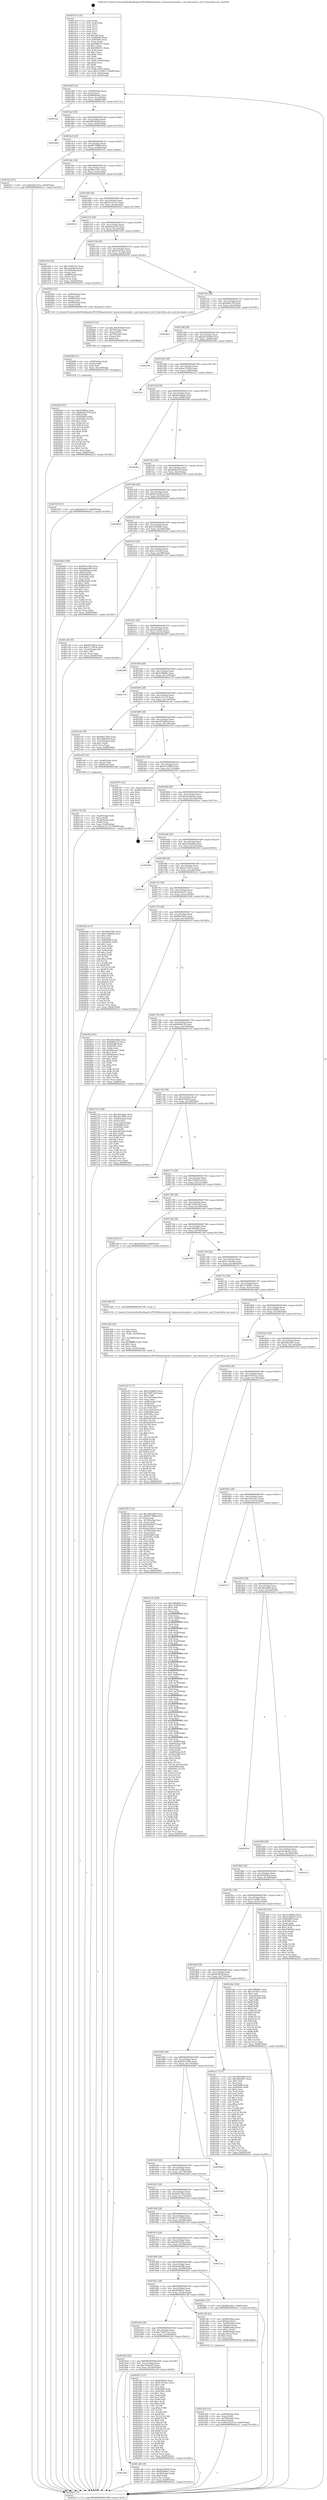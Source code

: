 digraph "0x401410" {
  label = "0x401410 (/mnt/c/Users/mathe/Desktop/tcc/POCII/binaries/extr_linuxsoundcoreinit.c_snd_disconnect_ioctl_Final-ollvm.out::main(0))"
  labelloc = "t"
  node[shape=record]

  Entry [label="",width=0.3,height=0.3,shape=circle,fillcolor=black,style=filled]
  "0x401484" [label="{
     0x401484 [32]\l
     | [instrs]\l
     &nbsp;&nbsp;0x401484 \<+6\>: mov -0xb8(%rbp),%eax\l
     &nbsp;&nbsp;0x40148a \<+2\>: mov %eax,%ecx\l
     &nbsp;&nbsp;0x40148c \<+6\>: sub $0x84060e62,%ecx\l
     &nbsp;&nbsp;0x401492 \<+6\>: mov %eax,-0xcc(%rbp)\l
     &nbsp;&nbsp;0x401498 \<+6\>: mov %ecx,-0xd0(%rbp)\l
     &nbsp;&nbsp;0x40149e \<+6\>: je 000000000040254c \<main+0x113c\>\l
  }"]
  "0x40254c" [label="{
     0x40254c\l
  }", style=dashed]
  "0x4014a4" [label="{
     0x4014a4 [28]\l
     | [instrs]\l
     &nbsp;&nbsp;0x4014a4 \<+5\>: jmp 00000000004014a9 \<main+0x99\>\l
     &nbsp;&nbsp;0x4014a9 \<+6\>: mov -0xcc(%rbp),%eax\l
     &nbsp;&nbsp;0x4014af \<+5\>: sub $0x86f14b4d,%eax\l
     &nbsp;&nbsp;0x4014b4 \<+6\>: mov %eax,-0xd4(%rbp)\l
     &nbsp;&nbsp;0x4014ba \<+6\>: je 000000000040296d \<main+0x155d\>\l
  }"]
  Exit [label="",width=0.3,height=0.3,shape=circle,fillcolor=black,style=filled,peripheries=2]
  "0x40296d" [label="{
     0x40296d\l
  }", style=dashed]
  "0x4014c0" [label="{
     0x4014c0 [28]\l
     | [instrs]\l
     &nbsp;&nbsp;0x4014c0 \<+5\>: jmp 00000000004014c5 \<main+0xb5\>\l
     &nbsp;&nbsp;0x4014c5 \<+6\>: mov -0xcc(%rbp),%eax\l
     &nbsp;&nbsp;0x4014cb \<+5\>: sub $0x897786b8,%eax\l
     &nbsp;&nbsp;0x4014d0 \<+6\>: mov %eax,-0xd8(%rbp)\l
     &nbsp;&nbsp;0x4014d6 \<+6\>: je 0000000000401fc2 \<main+0xbb2\>\l
  }"]
  "0x4020ad" [label="{
     0x4020ad [92]\l
     | [instrs]\l
     &nbsp;&nbsp;0x4020ad \<+5\>: mov $0xd74fd5a,%eax\l
     &nbsp;&nbsp;0x4020b2 \<+5\>: mov $0xb83b2379,%ecx\l
     &nbsp;&nbsp;0x4020b7 \<+3\>: xor %r8d,%r8d\l
     &nbsp;&nbsp;0x4020ba \<+8\>: mov 0x405068,%r9d\l
     &nbsp;&nbsp;0x4020c2 \<+8\>: mov 0x40506c,%r10d\l
     &nbsp;&nbsp;0x4020ca \<+4\>: sub $0x1,%r8d\l
     &nbsp;&nbsp;0x4020ce \<+3\>: mov %r9d,%r11d\l
     &nbsp;&nbsp;0x4020d1 \<+3\>: add %r8d,%r11d\l
     &nbsp;&nbsp;0x4020d4 \<+4\>: imul %r11d,%r9d\l
     &nbsp;&nbsp;0x4020d8 \<+4\>: and $0x1,%r9d\l
     &nbsp;&nbsp;0x4020dc \<+4\>: cmp $0x0,%r9d\l
     &nbsp;&nbsp;0x4020e0 \<+3\>: sete %bl\l
     &nbsp;&nbsp;0x4020e3 \<+4\>: cmp $0xa,%r10d\l
     &nbsp;&nbsp;0x4020e7 \<+4\>: setl %r14b\l
     &nbsp;&nbsp;0x4020eb \<+3\>: mov %bl,%r15b\l
     &nbsp;&nbsp;0x4020ee \<+3\>: and %r14b,%r15b\l
     &nbsp;&nbsp;0x4020f1 \<+3\>: xor %r14b,%bl\l
     &nbsp;&nbsp;0x4020f4 \<+3\>: or %bl,%r15b\l
     &nbsp;&nbsp;0x4020f7 \<+4\>: test $0x1,%r15b\l
     &nbsp;&nbsp;0x4020fb \<+3\>: cmovne %ecx,%eax\l
     &nbsp;&nbsp;0x4020fe \<+6\>: mov %eax,-0xb8(%rbp)\l
     &nbsp;&nbsp;0x402104 \<+5\>: jmp 0000000000402a11 \<main+0x1601\>\l
  }"]
  "0x401fc2" [label="{
     0x401fc2 [15]\l
     | [instrs]\l
     &nbsp;&nbsp;0x401fc2 \<+10\>: movl $0x92de351a,-0xb8(%rbp)\l
     &nbsp;&nbsp;0x401fcc \<+5\>: jmp 0000000000402a11 \<main+0x1601\>\l
  }"]
  "0x4014dc" [label="{
     0x4014dc [28]\l
     | [instrs]\l
     &nbsp;&nbsp;0x4014dc \<+5\>: jmp 00000000004014e1 \<main+0xd1\>\l
     &nbsp;&nbsp;0x4014e1 \<+6\>: mov -0xcc(%rbp),%eax\l
     &nbsp;&nbsp;0x4014e7 \<+5\>: sub $0x89cc7de1,%eax\l
     &nbsp;&nbsp;0x4014ec \<+6\>: mov %eax,-0xdc(%rbp)\l
     &nbsp;&nbsp;0x4014f2 \<+6\>: je 00000000004028b8 \<main+0x14a8\>\l
  }"]
  "0x402098" [label="{
     0x402098 [21]\l
     | [instrs]\l
     &nbsp;&nbsp;0x402098 \<+4\>: mov -0x80(%rbp),%rdx\l
     &nbsp;&nbsp;0x40209c \<+3\>: mov (%rdx),%rdx\l
     &nbsp;&nbsp;0x40209f \<+3\>: mov %rdx,%rdi\l
     &nbsp;&nbsp;0x4020a2 \<+6\>: mov %eax,-0x1a0(%rbp)\l
     &nbsp;&nbsp;0x4020a8 \<+5\>: call 0000000000401030 \<free@plt\>\l
     | [calls]\l
     &nbsp;&nbsp;0x401030 \{1\} (unknown)\l
  }"]
  "0x4028b8" [label="{
     0x4028b8\l
  }", style=dashed]
  "0x4014f8" [label="{
     0x4014f8 [28]\l
     | [instrs]\l
     &nbsp;&nbsp;0x4014f8 \<+5\>: jmp 00000000004014fd \<main+0xed\>\l
     &nbsp;&nbsp;0x4014fd \<+6\>: mov -0xcc(%rbp),%eax\l
     &nbsp;&nbsp;0x401503 \<+5\>: sub $0x9115e311,%eax\l
     &nbsp;&nbsp;0x401508 \<+6\>: mov %eax,-0xe0(%rbp)\l
     &nbsp;&nbsp;0x40150e \<+6\>: je 00000000004029c9 \<main+0x15b9\>\l
  }"]
  "0x402079" [label="{
     0x402079 [31]\l
     | [instrs]\l
     &nbsp;&nbsp;0x402079 \<+10\>: movabs $0x4030d6,%rdi\l
     &nbsp;&nbsp;0x402083 \<+4\>: mov -0x70(%rbp),%rdx\l
     &nbsp;&nbsp;0x402087 \<+3\>: mov %rax,(%rdx)\l
     &nbsp;&nbsp;0x40208a \<+4\>: mov -0x70(%rbp),%rax\l
     &nbsp;&nbsp;0x40208e \<+3\>: mov (%rax),%rsi\l
     &nbsp;&nbsp;0x402091 \<+2\>: mov $0x0,%al\l
     &nbsp;&nbsp;0x402093 \<+5\>: call 0000000000401040 \<printf@plt\>\l
     | [calls]\l
     &nbsp;&nbsp;0x401040 \{1\} (unknown)\l
  }"]
  "0x4029c9" [label="{
     0x4029c9\l
  }", style=dashed]
  "0x401514" [label="{
     0x401514 [28]\l
     | [instrs]\l
     &nbsp;&nbsp;0x401514 \<+5\>: jmp 0000000000401519 \<main+0x109\>\l
     &nbsp;&nbsp;0x401519 \<+6\>: mov -0xcc(%rbp),%eax\l
     &nbsp;&nbsp;0x40151f \<+5\>: sub $0x92de351a,%eax\l
     &nbsp;&nbsp;0x401524 \<+6\>: mov %eax,-0xe4(%rbp)\l
     &nbsp;&nbsp;0x40152a \<+6\>: je 0000000000401d54 \<main+0x944\>\l
  }"]
  "0x401e07" [label="{
     0x401e07 [177]\l
     | [instrs]\l
     &nbsp;&nbsp;0x401e07 \<+5\>: mov $0x2c20f645,%ecx\l
     &nbsp;&nbsp;0x401e0c \<+5\>: mov $0x149f11b4,%edx\l
     &nbsp;&nbsp;0x401e11 \<+3\>: mov $0x1,%dil\l
     &nbsp;&nbsp;0x401e14 \<+6\>: mov -0x19c(%rbp),%esi\l
     &nbsp;&nbsp;0x401e1a \<+3\>: imul %eax,%esi\l
     &nbsp;&nbsp;0x401e1d \<+4\>: mov -0x80(%rbp),%r8\l
     &nbsp;&nbsp;0x401e21 \<+3\>: mov (%r8),%r8\l
     &nbsp;&nbsp;0x401e24 \<+4\>: mov -0x78(%rbp),%r9\l
     &nbsp;&nbsp;0x401e28 \<+3\>: movslq (%r9),%r9\l
     &nbsp;&nbsp;0x401e2b \<+4\>: mov %esi,(%r8,%r9,4)\l
     &nbsp;&nbsp;0x401e2f \<+7\>: mov 0x405068,%eax\l
     &nbsp;&nbsp;0x401e36 \<+7\>: mov 0x40506c,%esi\l
     &nbsp;&nbsp;0x401e3d \<+3\>: mov %eax,%r10d\l
     &nbsp;&nbsp;0x401e40 \<+7\>: add $0xbcf0343b,%r10d\l
     &nbsp;&nbsp;0x401e47 \<+4\>: sub $0x1,%r10d\l
     &nbsp;&nbsp;0x401e4b \<+7\>: sub $0xbcf0343b,%r10d\l
     &nbsp;&nbsp;0x401e52 \<+4\>: imul %r10d,%eax\l
     &nbsp;&nbsp;0x401e56 \<+3\>: and $0x1,%eax\l
     &nbsp;&nbsp;0x401e59 \<+3\>: cmp $0x0,%eax\l
     &nbsp;&nbsp;0x401e5c \<+4\>: sete %r11b\l
     &nbsp;&nbsp;0x401e60 \<+3\>: cmp $0xa,%esi\l
     &nbsp;&nbsp;0x401e63 \<+3\>: setl %bl\l
     &nbsp;&nbsp;0x401e66 \<+3\>: mov %r11b,%r14b\l
     &nbsp;&nbsp;0x401e69 \<+4\>: xor $0xff,%r14b\l
     &nbsp;&nbsp;0x401e6d \<+3\>: mov %bl,%r15b\l
     &nbsp;&nbsp;0x401e70 \<+4\>: xor $0xff,%r15b\l
     &nbsp;&nbsp;0x401e74 \<+4\>: xor $0x1,%dil\l
     &nbsp;&nbsp;0x401e78 \<+3\>: mov %r14b,%r12b\l
     &nbsp;&nbsp;0x401e7b \<+4\>: and $0xff,%r12b\l
     &nbsp;&nbsp;0x401e7f \<+3\>: and %dil,%r11b\l
     &nbsp;&nbsp;0x401e82 \<+3\>: mov %r15b,%r13b\l
     &nbsp;&nbsp;0x401e85 \<+4\>: and $0xff,%r13b\l
     &nbsp;&nbsp;0x401e89 \<+3\>: and %dil,%bl\l
     &nbsp;&nbsp;0x401e8c \<+3\>: or %r11b,%r12b\l
     &nbsp;&nbsp;0x401e8f \<+3\>: or %bl,%r13b\l
     &nbsp;&nbsp;0x401e92 \<+3\>: xor %r13b,%r12b\l
     &nbsp;&nbsp;0x401e95 \<+3\>: or %r15b,%r14b\l
     &nbsp;&nbsp;0x401e98 \<+4\>: xor $0xff,%r14b\l
     &nbsp;&nbsp;0x401e9c \<+4\>: or $0x1,%dil\l
     &nbsp;&nbsp;0x401ea0 \<+3\>: and %dil,%r14b\l
     &nbsp;&nbsp;0x401ea3 \<+3\>: or %r14b,%r12b\l
     &nbsp;&nbsp;0x401ea6 \<+4\>: test $0x1,%r12b\l
     &nbsp;&nbsp;0x401eaa \<+3\>: cmovne %edx,%ecx\l
     &nbsp;&nbsp;0x401ead \<+6\>: mov %ecx,-0xb8(%rbp)\l
     &nbsp;&nbsp;0x401eb3 \<+5\>: jmp 0000000000402a11 \<main+0x1601\>\l
  }"]
  "0x401d54" [label="{
     0x401d54 [39]\l
     | [instrs]\l
     &nbsp;&nbsp;0x401d54 \<+5\>: mov $0x729957a2,%eax\l
     &nbsp;&nbsp;0x401d59 \<+5\>: mov $0x3e400bcb,%ecx\l
     &nbsp;&nbsp;0x401d5e \<+4\>: mov -0x78(%rbp),%rdx\l
     &nbsp;&nbsp;0x401d62 \<+2\>: mov (%rdx),%esi\l
     &nbsp;&nbsp;0x401d64 \<+7\>: mov -0x88(%rbp),%rdx\l
     &nbsp;&nbsp;0x401d6b \<+2\>: cmp (%rdx),%esi\l
     &nbsp;&nbsp;0x401d6d \<+3\>: cmovl %ecx,%eax\l
     &nbsp;&nbsp;0x401d70 \<+6\>: mov %eax,-0xb8(%rbp)\l
     &nbsp;&nbsp;0x401d76 \<+5\>: jmp 0000000000402a11 \<main+0x1601\>\l
  }"]
  "0x401530" [label="{
     0x401530 [28]\l
     | [instrs]\l
     &nbsp;&nbsp;0x401530 \<+5\>: jmp 0000000000401535 \<main+0x125\>\l
     &nbsp;&nbsp;0x401535 \<+6\>: mov -0xcc(%rbp),%eax\l
     &nbsp;&nbsp;0x40153b \<+5\>: sub $0x97247ae3,%eax\l
     &nbsp;&nbsp;0x401540 \<+6\>: mov %eax,-0xe8(%rbp)\l
     &nbsp;&nbsp;0x401546 \<+6\>: je 000000000040205a \<main+0xc4a\>\l
  }"]
  "0x401ddb" [label="{
     0x401ddb [44]\l
     | [instrs]\l
     &nbsp;&nbsp;0x401ddb \<+2\>: xor %ecx,%ecx\l
     &nbsp;&nbsp;0x401ddd \<+5\>: mov $0x2,%edx\l
     &nbsp;&nbsp;0x401de2 \<+6\>: mov %edx,-0x198(%rbp)\l
     &nbsp;&nbsp;0x401de8 \<+1\>: cltd\l
     &nbsp;&nbsp;0x401de9 \<+6\>: mov -0x198(%rbp),%esi\l
     &nbsp;&nbsp;0x401def \<+2\>: idiv %esi\l
     &nbsp;&nbsp;0x401df1 \<+6\>: imul $0xfffffffe,%edx,%edx\l
     &nbsp;&nbsp;0x401df7 \<+3\>: sub $0x1,%ecx\l
     &nbsp;&nbsp;0x401dfa \<+2\>: sub %ecx,%edx\l
     &nbsp;&nbsp;0x401dfc \<+6\>: mov %edx,-0x19c(%rbp)\l
     &nbsp;&nbsp;0x401e02 \<+5\>: call 0000000000401160 \<next_i\>\l
     | [calls]\l
     &nbsp;&nbsp;0x401160 \{1\} (/mnt/c/Users/mathe/Desktop/tcc/POCII/binaries/extr_linuxsoundcoreinit.c_snd_disconnect_ioctl_Final-ollvm.out::next_i)\l
  }"]
  "0x40205a" [label="{
     0x40205a [31]\l
     | [instrs]\l
     &nbsp;&nbsp;0x40205a \<+4\>: mov -0x80(%rbp),%rax\l
     &nbsp;&nbsp;0x40205e \<+3\>: mov (%rax),%rdi\l
     &nbsp;&nbsp;0x402061 \<+7\>: mov -0x98(%rbp),%rax\l
     &nbsp;&nbsp;0x402068 \<+2\>: mov (%rax),%esi\l
     &nbsp;&nbsp;0x40206a \<+7\>: mov -0x90(%rbp),%rax\l
     &nbsp;&nbsp;0x402071 \<+3\>: mov (%rax),%rdx\l
     &nbsp;&nbsp;0x402074 \<+5\>: call 00000000004013e0 \<snd_disconnect_ioctl\>\l
     | [calls]\l
     &nbsp;&nbsp;0x4013e0 \{1\} (/mnt/c/Users/mathe/Desktop/tcc/POCII/binaries/extr_linuxsoundcoreinit.c_snd_disconnect_ioctl_Final-ollvm.out::snd_disconnect_ioctl)\l
  }"]
  "0x40154c" [label="{
     0x40154c [28]\l
     | [instrs]\l
     &nbsp;&nbsp;0x40154c \<+5\>: jmp 0000000000401551 \<main+0x141\>\l
     &nbsp;&nbsp;0x401551 \<+6\>: mov -0xcc(%rbp),%eax\l
     &nbsp;&nbsp;0x401557 \<+5\>: sub $0x9bfac79f,%eax\l
     &nbsp;&nbsp;0x40155c \<+6\>: mov %eax,-0xec(%rbp)\l
     &nbsp;&nbsp;0x401562 \<+6\>: je 00000000004024a5 \<main+0x1095\>\l
  }"]
  "0x401d34" [label="{
     0x401d34 [32]\l
     | [instrs]\l
     &nbsp;&nbsp;0x401d34 \<+4\>: mov -0x80(%rbp),%rdi\l
     &nbsp;&nbsp;0x401d38 \<+3\>: mov %rax,(%rdi)\l
     &nbsp;&nbsp;0x401d3b \<+4\>: mov -0x78(%rbp),%rax\l
     &nbsp;&nbsp;0x401d3f \<+6\>: movl $0x0,(%rax)\l
     &nbsp;&nbsp;0x401d45 \<+10\>: movl $0x92de351a,-0xb8(%rbp)\l
     &nbsp;&nbsp;0x401d4f \<+5\>: jmp 0000000000402a11 \<main+0x1601\>\l
  }"]
  "0x4024a5" [label="{
     0x4024a5\l
  }", style=dashed]
  "0x401568" [label="{
     0x401568 [28]\l
     | [instrs]\l
     &nbsp;&nbsp;0x401568 \<+5\>: jmp 000000000040156d \<main+0x15d\>\l
     &nbsp;&nbsp;0x40156d \<+6\>: mov -0xcc(%rbp),%eax\l
     &nbsp;&nbsp;0x401573 \<+5\>: sub $0xa4742b64,%eax\l
     &nbsp;&nbsp;0x401578 \<+6\>: mov %eax,-0xf0(%rbp)\l
     &nbsp;&nbsp;0x40157e \<+6\>: je 000000000040239e \<main+0xf8e\>\l
  }"]
  "0x401a00" [label="{
     0x401a00\l
  }", style=dashed]
  "0x40239e" [label="{
     0x40239e\l
  }", style=dashed]
  "0x401584" [label="{
     0x401584 [28]\l
     | [instrs]\l
     &nbsp;&nbsp;0x401584 \<+5\>: jmp 0000000000401589 \<main+0x179\>\l
     &nbsp;&nbsp;0x401589 \<+6\>: mov -0xcc(%rbp),%eax\l
     &nbsp;&nbsp;0x40158f \<+5\>: sub $0xac355f2a,%eax\l
     &nbsp;&nbsp;0x401594 \<+6\>: mov %eax,-0xf4(%rbp)\l
     &nbsp;&nbsp;0x40159a \<+6\>: je 00000000004022cc \<main+0xebc\>\l
  }"]
  "0x401cd8" [label="{
     0x401cd8 [30]\l
     | [instrs]\l
     &nbsp;&nbsp;0x401cd8 \<+5\>: mov $0xba5320d3,%eax\l
     &nbsp;&nbsp;0x401cdd \<+5\>: mov $0x6f29b0a7,%ecx\l
     &nbsp;&nbsp;0x401ce2 \<+3\>: mov -0x30(%rbp),%edx\l
     &nbsp;&nbsp;0x401ce5 \<+3\>: cmp $0x0,%edx\l
     &nbsp;&nbsp;0x401ce8 \<+3\>: cmove %ecx,%eax\l
     &nbsp;&nbsp;0x401ceb \<+6\>: mov %eax,-0xb8(%rbp)\l
     &nbsp;&nbsp;0x401cf1 \<+5\>: jmp 0000000000402a11 \<main+0x1601\>\l
  }"]
  "0x4022cc" [label="{
     0x4022cc\l
  }", style=dashed]
  "0x4015a0" [label="{
     0x4015a0 [28]\l
     | [instrs]\l
     &nbsp;&nbsp;0x4015a0 \<+5\>: jmp 00000000004015a5 \<main+0x195\>\l
     &nbsp;&nbsp;0x4015a5 \<+6\>: mov -0xcc(%rbp),%eax\l
     &nbsp;&nbsp;0x4015ab \<+5\>: sub $0xb0a64ae6,%eax\l
     &nbsp;&nbsp;0x4015b0 \<+6\>: mov %eax,-0xf8(%rbp)\l
     &nbsp;&nbsp;0x4015b6 \<+6\>: je 000000000040290a \<main+0x14fa\>\l
  }"]
  "0x4019e4" [label="{
     0x4019e4 [28]\l
     | [instrs]\l
     &nbsp;&nbsp;0x4019e4 \<+5\>: jmp 00000000004019e9 \<main+0x5d9\>\l
     &nbsp;&nbsp;0x4019e9 \<+6\>: mov -0xcc(%rbp),%eax\l
     &nbsp;&nbsp;0x4019ef \<+5\>: sub $0x74dd267f,%eax\l
     &nbsp;&nbsp;0x4019f4 \<+6\>: mov %eax,-0x194(%rbp)\l
     &nbsp;&nbsp;0x4019fa \<+6\>: je 0000000000401cd8 \<main+0x8c8\>\l
  }"]
  "0x40290a" [label="{
     0x40290a\l
  }", style=dashed]
  "0x4015bc" [label="{
     0x4015bc [28]\l
     | [instrs]\l
     &nbsp;&nbsp;0x4015bc \<+5\>: jmp 00000000004015c1 \<main+0x1b1\>\l
     &nbsp;&nbsp;0x4015c1 \<+6\>: mov -0xcc(%rbp),%eax\l
     &nbsp;&nbsp;0x4015c7 \<+5\>: sub $0xb83b2379,%eax\l
     &nbsp;&nbsp;0x4015cc \<+6\>: mov %eax,-0xfc(%rbp)\l
     &nbsp;&nbsp;0x4015d2 \<+6\>: je 0000000000402109 \<main+0xcf9\>\l
  }"]
  "0x401fd1" [label="{
     0x401fd1 [137]\l
     | [instrs]\l
     &nbsp;&nbsp;0x401fd1 \<+5\>: mov $0xd74fd5a,%eax\l
     &nbsp;&nbsp;0x401fd6 \<+5\>: mov $0x97247ae3,%ecx\l
     &nbsp;&nbsp;0x401fdb \<+2\>: mov $0x1,%dl\l
     &nbsp;&nbsp;0x401fdd \<+2\>: xor %esi,%esi\l
     &nbsp;&nbsp;0x401fdf \<+7\>: mov 0x405068,%edi\l
     &nbsp;&nbsp;0x401fe6 \<+8\>: mov 0x40506c,%r8d\l
     &nbsp;&nbsp;0x401fee \<+3\>: sub $0x1,%esi\l
     &nbsp;&nbsp;0x401ff1 \<+3\>: mov %edi,%r9d\l
     &nbsp;&nbsp;0x401ff4 \<+3\>: add %esi,%r9d\l
     &nbsp;&nbsp;0x401ff7 \<+4\>: imul %r9d,%edi\l
     &nbsp;&nbsp;0x401ffb \<+3\>: and $0x1,%edi\l
     &nbsp;&nbsp;0x401ffe \<+3\>: cmp $0x0,%edi\l
     &nbsp;&nbsp;0x402001 \<+4\>: sete %r10b\l
     &nbsp;&nbsp;0x402005 \<+4\>: cmp $0xa,%r8d\l
     &nbsp;&nbsp;0x402009 \<+4\>: setl %r11b\l
     &nbsp;&nbsp;0x40200d \<+3\>: mov %r10b,%bl\l
     &nbsp;&nbsp;0x402010 \<+3\>: xor $0xff,%bl\l
     &nbsp;&nbsp;0x402013 \<+3\>: mov %r11b,%r14b\l
     &nbsp;&nbsp;0x402016 \<+4\>: xor $0xff,%r14b\l
     &nbsp;&nbsp;0x40201a \<+3\>: xor $0x1,%dl\l
     &nbsp;&nbsp;0x40201d \<+3\>: mov %bl,%r15b\l
     &nbsp;&nbsp;0x402020 \<+4\>: and $0xff,%r15b\l
     &nbsp;&nbsp;0x402024 \<+3\>: and %dl,%r10b\l
     &nbsp;&nbsp;0x402027 \<+3\>: mov %r14b,%r12b\l
     &nbsp;&nbsp;0x40202a \<+4\>: and $0xff,%r12b\l
     &nbsp;&nbsp;0x40202e \<+3\>: and %dl,%r11b\l
     &nbsp;&nbsp;0x402031 \<+3\>: or %r10b,%r15b\l
     &nbsp;&nbsp;0x402034 \<+3\>: or %r11b,%r12b\l
     &nbsp;&nbsp;0x402037 \<+3\>: xor %r12b,%r15b\l
     &nbsp;&nbsp;0x40203a \<+3\>: or %r14b,%bl\l
     &nbsp;&nbsp;0x40203d \<+3\>: xor $0xff,%bl\l
     &nbsp;&nbsp;0x402040 \<+3\>: or $0x1,%dl\l
     &nbsp;&nbsp;0x402043 \<+2\>: and %dl,%bl\l
     &nbsp;&nbsp;0x402045 \<+3\>: or %bl,%r15b\l
     &nbsp;&nbsp;0x402048 \<+4\>: test $0x1,%r15b\l
     &nbsp;&nbsp;0x40204c \<+3\>: cmovne %ecx,%eax\l
     &nbsp;&nbsp;0x40204f \<+6\>: mov %eax,-0xb8(%rbp)\l
     &nbsp;&nbsp;0x402055 \<+5\>: jmp 0000000000402a11 \<main+0x1601\>\l
  }"]
  "0x402109" [label="{
     0x402109 [15]\l
     | [instrs]\l
     &nbsp;&nbsp;0x402109 \<+10\>: movl $0xf2a4cf37,-0xb8(%rbp)\l
     &nbsp;&nbsp;0x402113 \<+5\>: jmp 0000000000402a11 \<main+0x1601\>\l
  }"]
  "0x4015d8" [label="{
     0x4015d8 [28]\l
     | [instrs]\l
     &nbsp;&nbsp;0x4015d8 \<+5\>: jmp 00000000004015dd \<main+0x1cd\>\l
     &nbsp;&nbsp;0x4015dd \<+6\>: mov -0xcc(%rbp),%eax\l
     &nbsp;&nbsp;0x4015e3 \<+5\>: sub $0xba5320d3,%eax\l
     &nbsp;&nbsp;0x4015e8 \<+6\>: mov %eax,-0x100(%rbp)\l
     &nbsp;&nbsp;0x4015ee \<+6\>: je 00000000004024b4 \<main+0x10a4\>\l
  }"]
  "0x4019c8" [label="{
     0x4019c8 [28]\l
     | [instrs]\l
     &nbsp;&nbsp;0x4019c8 \<+5\>: jmp 00000000004019cd \<main+0x5bd\>\l
     &nbsp;&nbsp;0x4019cd \<+6\>: mov -0xcc(%rbp),%eax\l
     &nbsp;&nbsp;0x4019d3 \<+5\>: sub $0x729957a2,%eax\l
     &nbsp;&nbsp;0x4019d8 \<+6\>: mov %eax,-0x190(%rbp)\l
     &nbsp;&nbsp;0x4019de \<+6\>: je 0000000000401fd1 \<main+0xbc1\>\l
  }"]
  "0x4024b4" [label="{
     0x4024b4\l
  }", style=dashed]
  "0x4015f4" [label="{
     0x4015f4 [28]\l
     | [instrs]\l
     &nbsp;&nbsp;0x4015f4 \<+5\>: jmp 00000000004015f9 \<main+0x1e9\>\l
     &nbsp;&nbsp;0x4015f9 \<+6\>: mov -0xcc(%rbp),%eax\l
     &nbsp;&nbsp;0x4015ff \<+5\>: sub $0xc25f466e,%eax\l
     &nbsp;&nbsp;0x401604 \<+6\>: mov %eax,-0x104(%rbp)\l
     &nbsp;&nbsp;0x40160a \<+6\>: je 0000000000402644 \<main+0x1234\>\l
  }"]
  "0x401cf6" [label="{
     0x401cf6 [62]\l
     | [instrs]\l
     &nbsp;&nbsp;0x401cf6 \<+7\>: mov -0x98(%rbp),%rax\l
     &nbsp;&nbsp;0x401cfd \<+6\>: movl $0x64,(%rax)\l
     &nbsp;&nbsp;0x401d03 \<+7\>: mov -0x90(%rbp),%rax\l
     &nbsp;&nbsp;0x401d0a \<+7\>: movq $0x64,(%rax)\l
     &nbsp;&nbsp;0x401d11 \<+7\>: mov -0x88(%rbp),%rax\l
     &nbsp;&nbsp;0x401d18 \<+6\>: movl $0x1,(%rax)\l
     &nbsp;&nbsp;0x401d1e \<+7\>: mov -0x88(%rbp),%rax\l
     &nbsp;&nbsp;0x401d25 \<+3\>: movslq (%rax),%rax\l
     &nbsp;&nbsp;0x401d28 \<+4\>: shl $0x2,%rax\l
     &nbsp;&nbsp;0x401d2c \<+3\>: mov %rax,%rdi\l
     &nbsp;&nbsp;0x401d2f \<+5\>: call 0000000000401050 \<malloc@plt\>\l
     | [calls]\l
     &nbsp;&nbsp;0x401050 \{1\} (unknown)\l
  }"]
  "0x402644" [label="{
     0x402644 [109]\l
     | [instrs]\l
     &nbsp;&nbsp;0x402644 \<+5\>: mov $0x495a709c,%eax\l
     &nbsp;&nbsp;0x402649 \<+5\>: mov $0x6addc8fb,%ecx\l
     &nbsp;&nbsp;0x40264e \<+7\>: mov -0xb0(%rbp),%rdx\l
     &nbsp;&nbsp;0x402655 \<+6\>: movl $0x0,(%rdx)\l
     &nbsp;&nbsp;0x40265b \<+7\>: mov 0x405068,%esi\l
     &nbsp;&nbsp;0x402662 \<+7\>: mov 0x40506c,%edi\l
     &nbsp;&nbsp;0x402669 \<+3\>: mov %esi,%r8d\l
     &nbsp;&nbsp;0x40266c \<+7\>: sub $0xffee4a65,%r8d\l
     &nbsp;&nbsp;0x402673 \<+4\>: sub $0x1,%r8d\l
     &nbsp;&nbsp;0x402677 \<+7\>: add $0xffee4a65,%r8d\l
     &nbsp;&nbsp;0x40267e \<+4\>: imul %r8d,%esi\l
     &nbsp;&nbsp;0x402682 \<+3\>: and $0x1,%esi\l
     &nbsp;&nbsp;0x402685 \<+3\>: cmp $0x0,%esi\l
     &nbsp;&nbsp;0x402688 \<+4\>: sete %r9b\l
     &nbsp;&nbsp;0x40268c \<+3\>: cmp $0xa,%edi\l
     &nbsp;&nbsp;0x40268f \<+4\>: setl %r10b\l
     &nbsp;&nbsp;0x402693 \<+3\>: mov %r9b,%r11b\l
     &nbsp;&nbsp;0x402696 \<+3\>: and %r10b,%r11b\l
     &nbsp;&nbsp;0x402699 \<+3\>: xor %r10b,%r9b\l
     &nbsp;&nbsp;0x40269c \<+3\>: or %r9b,%r11b\l
     &nbsp;&nbsp;0x40269f \<+4\>: test $0x1,%r11b\l
     &nbsp;&nbsp;0x4026a3 \<+3\>: cmovne %ecx,%eax\l
     &nbsp;&nbsp;0x4026a6 \<+6\>: mov %eax,-0xb8(%rbp)\l
     &nbsp;&nbsp;0x4026ac \<+5\>: jmp 0000000000402a11 \<main+0x1601\>\l
  }"]
  "0x401610" [label="{
     0x401610 [28]\l
     | [instrs]\l
     &nbsp;&nbsp;0x401610 \<+5\>: jmp 0000000000401615 \<main+0x205\>\l
     &nbsp;&nbsp;0x401615 \<+6\>: mov -0xcc(%rbp),%eax\l
     &nbsp;&nbsp;0x40161b \<+5\>: sub $0xc7a3954f,%eax\l
     &nbsp;&nbsp;0x401620 \<+6\>: mov %eax,-0x108(%rbp)\l
     &nbsp;&nbsp;0x401626 \<+6\>: je 0000000000401c26 \<main+0x816\>\l
  }"]
  "0x4019ac" [label="{
     0x4019ac [28]\l
     | [instrs]\l
     &nbsp;&nbsp;0x4019ac \<+5\>: jmp 00000000004019b1 \<main+0x5a1\>\l
     &nbsp;&nbsp;0x4019b1 \<+6\>: mov -0xcc(%rbp),%eax\l
     &nbsp;&nbsp;0x4019b7 \<+5\>: sub $0x6f29b0a7,%eax\l
     &nbsp;&nbsp;0x4019bc \<+6\>: mov %eax,-0x18c(%rbp)\l
     &nbsp;&nbsp;0x4019c2 \<+6\>: je 0000000000401cf6 \<main+0x8e6\>\l
  }"]
  "0x401c26" [label="{
     0x401c26 [30]\l
     | [instrs]\l
     &nbsp;&nbsp;0x401c26 \<+5\>: mov $0xe87ad61d,%eax\l
     &nbsp;&nbsp;0x401c2b \<+5\>: mov $0x51170030,%ecx\l
     &nbsp;&nbsp;0x401c30 \<+3\>: mov -0x31(%rbp),%dl\l
     &nbsp;&nbsp;0x401c33 \<+3\>: test $0x1,%dl\l
     &nbsp;&nbsp;0x401c36 \<+3\>: cmovne %ecx,%eax\l
     &nbsp;&nbsp;0x401c39 \<+6\>: mov %eax,-0xb8(%rbp)\l
     &nbsp;&nbsp;0x401c3f \<+5\>: jmp 0000000000402a11 \<main+0x1601\>\l
  }"]
  "0x40162c" [label="{
     0x40162c [28]\l
     | [instrs]\l
     &nbsp;&nbsp;0x40162c \<+5\>: jmp 0000000000401631 \<main+0x221\>\l
     &nbsp;&nbsp;0x401631 \<+6\>: mov -0xcc(%rbp),%eax\l
     &nbsp;&nbsp;0x401637 \<+5\>: sub $0xc8cb3bde,%eax\l
     &nbsp;&nbsp;0x40163c \<+6\>: mov %eax,-0x10c(%rbp)\l
     &nbsp;&nbsp;0x401642 \<+6\>: je 00000000004029f9 \<main+0x15e9\>\l
  }"]
  "0x4026b1" [label="{
     0x4026b1 [15]\l
     | [instrs]\l
     &nbsp;&nbsp;0x4026b1 \<+10\>: movl $0xfb6c44e5,-0xb8(%rbp)\l
     &nbsp;&nbsp;0x4026bb \<+5\>: jmp 0000000000402a11 \<main+0x1601\>\l
  }"]
  "0x4029f9" [label="{
     0x4029f9\l
  }", style=dashed]
  "0x401648" [label="{
     0x401648 [28]\l
     | [instrs]\l
     &nbsp;&nbsp;0x401648 \<+5\>: jmp 000000000040164d \<main+0x23d\>\l
     &nbsp;&nbsp;0x40164d \<+6\>: mov -0xcc(%rbp),%eax\l
     &nbsp;&nbsp;0x401653 \<+5\>: sub $0xdc4fb06c,%eax\l
     &nbsp;&nbsp;0x401658 \<+6\>: mov %eax,-0x110(%rbp)\l
     &nbsp;&nbsp;0x40165e \<+6\>: je 0000000000402118 \<main+0xd08\>\l
  }"]
  "0x401990" [label="{
     0x401990 [28]\l
     | [instrs]\l
     &nbsp;&nbsp;0x401990 \<+5\>: jmp 0000000000401995 \<main+0x585\>\l
     &nbsp;&nbsp;0x401995 \<+6\>: mov -0xcc(%rbp),%eax\l
     &nbsp;&nbsp;0x40199b \<+5\>: sub $0x6addc8fb,%eax\l
     &nbsp;&nbsp;0x4019a0 \<+6\>: mov %eax,-0x188(%rbp)\l
     &nbsp;&nbsp;0x4019a6 \<+6\>: je 00000000004026b1 \<main+0x12a1\>\l
  }"]
  "0x402118" [label="{
     0x402118\l
  }", style=dashed]
  "0x401664" [label="{
     0x401664 [28]\l
     | [instrs]\l
     &nbsp;&nbsp;0x401664 \<+5\>: jmp 0000000000401669 \<main+0x259\>\l
     &nbsp;&nbsp;0x401669 \<+6\>: mov -0xcc(%rbp),%eax\l
     &nbsp;&nbsp;0x40166f \<+5\>: sub $0xdcc51c70,%eax\l
     &nbsp;&nbsp;0x401674 \<+6\>: mov %eax,-0x114(%rbp)\l
     &nbsp;&nbsp;0x40167a \<+6\>: je 0000000000401c9c \<main+0x88c\>\l
  }"]
  "0x40223e" [label="{
     0x40223e\l
  }", style=dashed]
  "0x401c9c" [label="{
     0x401c9c [30]\l
     | [instrs]\l
     &nbsp;&nbsp;0x401c9c \<+5\>: mov $0x4dd178ee,%eax\l
     &nbsp;&nbsp;0x401ca1 \<+5\>: mov $0x74dd267f,%ecx\l
     &nbsp;&nbsp;0x401ca6 \<+3\>: mov -0x30(%rbp),%edx\l
     &nbsp;&nbsp;0x401ca9 \<+3\>: cmp $0x1,%edx\l
     &nbsp;&nbsp;0x401cac \<+3\>: cmovl %ecx,%eax\l
     &nbsp;&nbsp;0x401caf \<+6\>: mov %eax,-0xb8(%rbp)\l
     &nbsp;&nbsp;0x401cb5 \<+5\>: jmp 0000000000402a11 \<main+0x1601\>\l
  }"]
  "0x401680" [label="{
     0x401680 [28]\l
     | [instrs]\l
     &nbsp;&nbsp;0x401680 \<+5\>: jmp 0000000000401685 \<main+0x275\>\l
     &nbsp;&nbsp;0x401685 \<+6\>: mov -0xcc(%rbp),%eax\l
     &nbsp;&nbsp;0x40168b \<+5\>: sub $0xe87ad61d,%eax\l
     &nbsp;&nbsp;0x401690 \<+6\>: mov %eax,-0x118(%rbp)\l
     &nbsp;&nbsp;0x401696 \<+6\>: je 0000000000401c65 \<main+0x855\>\l
  }"]
  "0x401974" [label="{
     0x401974 [28]\l
     | [instrs]\l
     &nbsp;&nbsp;0x401974 \<+5\>: jmp 0000000000401979 \<main+0x569\>\l
     &nbsp;&nbsp;0x401979 \<+6\>: mov -0xcc(%rbp),%eax\l
     &nbsp;&nbsp;0x40197f \<+5\>: sub $0x5852c65b,%eax\l
     &nbsp;&nbsp;0x401984 \<+6\>: mov %eax,-0x184(%rbp)\l
     &nbsp;&nbsp;0x40198a \<+6\>: je 000000000040223e \<main+0xe2e\>\l
  }"]
  "0x401c65" [label="{
     0x401c65 [19]\l
     | [instrs]\l
     &nbsp;&nbsp;0x401c65 \<+7\>: mov -0xa8(%rbp),%rax\l
     &nbsp;&nbsp;0x401c6c \<+3\>: mov (%rax),%rax\l
     &nbsp;&nbsp;0x401c6f \<+4\>: mov 0x8(%rax),%rdi\l
     &nbsp;&nbsp;0x401c73 \<+5\>: call 0000000000401060 \<atoi@plt\>\l
     | [calls]\l
     &nbsp;&nbsp;0x401060 \{1\} (unknown)\l
  }"]
  "0x40169c" [label="{
     0x40169c [28]\l
     | [instrs]\l
     &nbsp;&nbsp;0x40169c \<+5\>: jmp 00000000004016a1 \<main+0x291\>\l
     &nbsp;&nbsp;0x4016a1 \<+6\>: mov -0xcc(%rbp),%eax\l
     &nbsp;&nbsp;0x4016a7 \<+5\>: sub $0xe9159fd0,%eax\l
     &nbsp;&nbsp;0x4016ac \<+6\>: mov %eax,-0x11c(%rbp)\l
     &nbsp;&nbsp;0x4016b2 \<+6\>: je 0000000000402787 \<main+0x1377\>\l
  }"]
  "0x401c44" [label="{
     0x401c44\l
  }", style=dashed]
  "0x402787" [label="{
     0x402787 [18]\l
     | [instrs]\l
     &nbsp;&nbsp;0x402787 \<+3\>: mov -0x2c(%rbp),%eax\l
     &nbsp;&nbsp;0x40278a \<+4\>: lea -0x28(%rbp),%rsp\l
     &nbsp;&nbsp;0x40278e \<+1\>: pop %rbx\l
     &nbsp;&nbsp;0x40278f \<+2\>: pop %r12\l
     &nbsp;&nbsp;0x402791 \<+2\>: pop %r13\l
     &nbsp;&nbsp;0x402793 \<+2\>: pop %r14\l
     &nbsp;&nbsp;0x402795 \<+2\>: pop %r15\l
     &nbsp;&nbsp;0x402797 \<+1\>: pop %rbp\l
     &nbsp;&nbsp;0x402798 \<+1\>: ret\l
  }"]
  "0x4016b8" [label="{
     0x4016b8 [28]\l
     | [instrs]\l
     &nbsp;&nbsp;0x4016b8 \<+5\>: jmp 00000000004016bd \<main+0x2ad\>\l
     &nbsp;&nbsp;0x4016bd \<+6\>: mov -0xcc(%rbp),%eax\l
     &nbsp;&nbsp;0x4016c3 \<+5\>: sub $0xeb2a0e0a,%eax\l
     &nbsp;&nbsp;0x4016c8 \<+6\>: mov %eax,-0x120(%rbp)\l
     &nbsp;&nbsp;0x4016ce \<+6\>: je 00000000004025ac \<main+0x119c\>\l
  }"]
  "0x401958" [label="{
     0x401958 [28]\l
     | [instrs]\l
     &nbsp;&nbsp;0x401958 \<+5\>: jmp 000000000040195d \<main+0x54d\>\l
     &nbsp;&nbsp;0x40195d \<+6\>: mov -0xcc(%rbp),%eax\l
     &nbsp;&nbsp;0x401963 \<+5\>: sub $0x51170030,%eax\l
     &nbsp;&nbsp;0x401968 \<+6\>: mov %eax,-0x180(%rbp)\l
     &nbsp;&nbsp;0x40196e \<+6\>: je 0000000000401c44 \<main+0x834\>\l
  }"]
  "0x4025ac" [label="{
     0x4025ac\l
  }", style=dashed]
  "0x4016d4" [label="{
     0x4016d4 [28]\l
     | [instrs]\l
     &nbsp;&nbsp;0x4016d4 \<+5\>: jmp 00000000004016d9 \<main+0x2c9\>\l
     &nbsp;&nbsp;0x4016d9 \<+6\>: mov -0xcc(%rbp),%eax\l
     &nbsp;&nbsp;0x4016df \<+5\>: sub $0xee29e8d4,%eax\l
     &nbsp;&nbsp;0x4016e4 \<+6\>: mov %eax,-0x124(%rbp)\l
     &nbsp;&nbsp;0x4016ea \<+6\>: je 000000000040236d \<main+0xf5d\>\l
  }"]
  "0x401cba" [label="{
     0x401cba\l
  }", style=dashed]
  "0x40236d" [label="{
     0x40236d\l
  }", style=dashed]
  "0x4016f0" [label="{
     0x4016f0 [28]\l
     | [instrs]\l
     &nbsp;&nbsp;0x4016f0 \<+5\>: jmp 00000000004016f5 \<main+0x2e5\>\l
     &nbsp;&nbsp;0x4016f5 \<+6\>: mov -0xcc(%rbp),%eax\l
     &nbsp;&nbsp;0x4016fb \<+5\>: sub $0xee33167e,%eax\l
     &nbsp;&nbsp;0x401700 \<+6\>: mov %eax,-0x128(%rbp)\l
     &nbsp;&nbsp;0x401706 \<+6\>: je 00000000004021a1 \<main+0xd91\>\l
  }"]
  "0x40193c" [label="{
     0x40193c [28]\l
     | [instrs]\l
     &nbsp;&nbsp;0x40193c \<+5\>: jmp 0000000000401941 \<main+0x531\>\l
     &nbsp;&nbsp;0x401941 \<+6\>: mov -0xcc(%rbp),%eax\l
     &nbsp;&nbsp;0x401947 \<+5\>: sub $0x4dd178ee,%eax\l
     &nbsp;&nbsp;0x40194c \<+6\>: mov %eax,-0x17c(%rbp)\l
     &nbsp;&nbsp;0x401952 \<+6\>: je 0000000000401cba \<main+0x8aa\>\l
  }"]
  "0x4021a1" [label="{
     0x4021a1\l
  }", style=dashed]
  "0x40170c" [label="{
     0x40170c [28]\l
     | [instrs]\l
     &nbsp;&nbsp;0x40170c \<+5\>: jmp 0000000000401711 \<main+0x301\>\l
     &nbsp;&nbsp;0x401711 \<+6\>: mov -0xcc(%rbp),%eax\l
     &nbsp;&nbsp;0x401717 \<+5\>: sub $0xf2a4cf37,%eax\l
     &nbsp;&nbsp;0x40171c \<+6\>: mov %eax,-0x12c(%rbp)\l
     &nbsp;&nbsp;0x401722 \<+6\>: je 00000000004025bb \<main+0x11ab\>\l
  }"]
  "0x40224d" [label="{
     0x40224d\l
  }", style=dashed]
  "0x4025bb" [label="{
     0x4025bb [137]\l
     | [instrs]\l
     &nbsp;&nbsp;0x4025bb \<+5\>: mov $0x495a709c,%eax\l
     &nbsp;&nbsp;0x4025c0 \<+5\>: mov $0xc25f466e,%ecx\l
     &nbsp;&nbsp;0x4025c5 \<+2\>: mov $0x1,%dl\l
     &nbsp;&nbsp;0x4025c7 \<+2\>: xor %esi,%esi\l
     &nbsp;&nbsp;0x4025c9 \<+7\>: mov 0x405068,%edi\l
     &nbsp;&nbsp;0x4025d0 \<+8\>: mov 0x40506c,%r8d\l
     &nbsp;&nbsp;0x4025d8 \<+3\>: sub $0x1,%esi\l
     &nbsp;&nbsp;0x4025db \<+3\>: mov %edi,%r9d\l
     &nbsp;&nbsp;0x4025de \<+3\>: add %esi,%r9d\l
     &nbsp;&nbsp;0x4025e1 \<+4\>: imul %r9d,%edi\l
     &nbsp;&nbsp;0x4025e5 \<+3\>: and $0x1,%edi\l
     &nbsp;&nbsp;0x4025e8 \<+3\>: cmp $0x0,%edi\l
     &nbsp;&nbsp;0x4025eb \<+4\>: sete %r10b\l
     &nbsp;&nbsp;0x4025ef \<+4\>: cmp $0xa,%r8d\l
     &nbsp;&nbsp;0x4025f3 \<+4\>: setl %r11b\l
     &nbsp;&nbsp;0x4025f7 \<+3\>: mov %r10b,%bl\l
     &nbsp;&nbsp;0x4025fa \<+3\>: xor $0xff,%bl\l
     &nbsp;&nbsp;0x4025fd \<+3\>: mov %r11b,%r14b\l
     &nbsp;&nbsp;0x402600 \<+4\>: xor $0xff,%r14b\l
     &nbsp;&nbsp;0x402604 \<+3\>: xor $0x1,%dl\l
     &nbsp;&nbsp;0x402607 \<+3\>: mov %bl,%r15b\l
     &nbsp;&nbsp;0x40260a \<+4\>: and $0xff,%r15b\l
     &nbsp;&nbsp;0x40260e \<+3\>: and %dl,%r10b\l
     &nbsp;&nbsp;0x402611 \<+3\>: mov %r14b,%r12b\l
     &nbsp;&nbsp;0x402614 \<+4\>: and $0xff,%r12b\l
     &nbsp;&nbsp;0x402618 \<+3\>: and %dl,%r11b\l
     &nbsp;&nbsp;0x40261b \<+3\>: or %r10b,%r15b\l
     &nbsp;&nbsp;0x40261e \<+3\>: or %r11b,%r12b\l
     &nbsp;&nbsp;0x402621 \<+3\>: xor %r12b,%r15b\l
     &nbsp;&nbsp;0x402624 \<+3\>: or %r14b,%bl\l
     &nbsp;&nbsp;0x402627 \<+3\>: xor $0xff,%bl\l
     &nbsp;&nbsp;0x40262a \<+3\>: or $0x1,%dl\l
     &nbsp;&nbsp;0x40262d \<+2\>: and %dl,%bl\l
     &nbsp;&nbsp;0x40262f \<+3\>: or %bl,%r15b\l
     &nbsp;&nbsp;0x402632 \<+4\>: test $0x1,%r15b\l
     &nbsp;&nbsp;0x402636 \<+3\>: cmovne %ecx,%eax\l
     &nbsp;&nbsp;0x402639 \<+6\>: mov %eax,-0xb8(%rbp)\l
     &nbsp;&nbsp;0x40263f \<+5\>: jmp 0000000000402a11 \<main+0x1601\>\l
  }"]
  "0x401728" [label="{
     0x401728 [28]\l
     | [instrs]\l
     &nbsp;&nbsp;0x401728 \<+5\>: jmp 000000000040172d \<main+0x31d\>\l
     &nbsp;&nbsp;0x40172d \<+6\>: mov -0xcc(%rbp),%eax\l
     &nbsp;&nbsp;0x401733 \<+5\>: sub $0xfb6c44e5,%eax\l
     &nbsp;&nbsp;0x401738 \<+6\>: mov %eax,-0x130(%rbp)\l
     &nbsp;&nbsp;0x40173e \<+6\>: je 00000000004026c0 \<main+0x12b0\>\l
  }"]
  "0x401920" [label="{
     0x401920 [28]\l
     | [instrs]\l
     &nbsp;&nbsp;0x401920 \<+5\>: jmp 0000000000401925 \<main+0x515\>\l
     &nbsp;&nbsp;0x401925 \<+6\>: mov -0xcc(%rbp),%eax\l
     &nbsp;&nbsp;0x40192b \<+5\>: sub $0x4b72c96e,%eax\l
     &nbsp;&nbsp;0x401930 \<+6\>: mov %eax,-0x178(%rbp)\l
     &nbsp;&nbsp;0x401936 \<+6\>: je 000000000040224d \<main+0xe3d\>\l
  }"]
  "0x4026c0" [label="{
     0x4026c0 [91]\l
     | [instrs]\l
     &nbsp;&nbsp;0x4026c0 \<+5\>: mov $0xc8cb3bde,%eax\l
     &nbsp;&nbsp;0x4026c5 \<+5\>: mov $0x990b129,%ecx\l
     &nbsp;&nbsp;0x4026ca \<+7\>: mov 0x405068,%edx\l
     &nbsp;&nbsp;0x4026d1 \<+7\>: mov 0x40506c,%esi\l
     &nbsp;&nbsp;0x4026d8 \<+2\>: mov %edx,%edi\l
     &nbsp;&nbsp;0x4026da \<+6\>: add $0x4f6caac5,%edi\l
     &nbsp;&nbsp;0x4026e0 \<+3\>: sub $0x1,%edi\l
     &nbsp;&nbsp;0x4026e3 \<+6\>: sub $0x4f6caac5,%edi\l
     &nbsp;&nbsp;0x4026e9 \<+3\>: imul %edi,%edx\l
     &nbsp;&nbsp;0x4026ec \<+3\>: and $0x1,%edx\l
     &nbsp;&nbsp;0x4026ef \<+3\>: cmp $0x0,%edx\l
     &nbsp;&nbsp;0x4026f2 \<+4\>: sete %r8b\l
     &nbsp;&nbsp;0x4026f6 \<+3\>: cmp $0xa,%esi\l
     &nbsp;&nbsp;0x4026f9 \<+4\>: setl %r9b\l
     &nbsp;&nbsp;0x4026fd \<+3\>: mov %r8b,%r10b\l
     &nbsp;&nbsp;0x402700 \<+3\>: and %r9b,%r10b\l
     &nbsp;&nbsp;0x402703 \<+3\>: xor %r9b,%r8b\l
     &nbsp;&nbsp;0x402706 \<+3\>: or %r8b,%r10b\l
     &nbsp;&nbsp;0x402709 \<+4\>: test $0x1,%r10b\l
     &nbsp;&nbsp;0x40270d \<+3\>: cmovne %ecx,%eax\l
     &nbsp;&nbsp;0x402710 \<+6\>: mov %eax,-0xb8(%rbp)\l
     &nbsp;&nbsp;0x402716 \<+5\>: jmp 0000000000402a11 \<main+0x1601\>\l
  }"]
  "0x401744" [label="{
     0x401744 [28]\l
     | [instrs]\l
     &nbsp;&nbsp;0x401744 \<+5\>: jmp 0000000000401749 \<main+0x339\>\l
     &nbsp;&nbsp;0x401749 \<+6\>: mov -0xcc(%rbp),%eax\l
     &nbsp;&nbsp;0x40174f \<+5\>: sub $0x990b129,%eax\l
     &nbsp;&nbsp;0x401754 \<+6\>: mov %eax,-0x134(%rbp)\l
     &nbsp;&nbsp;0x40175a \<+6\>: je 000000000040271b \<main+0x130b\>\l
  }"]
  "0x4029dd" [label="{
     0x4029dd\l
  }", style=dashed]
  "0x40271b" [label="{
     0x40271b [108]\l
     | [instrs]\l
     &nbsp;&nbsp;0x40271b \<+5\>: mov $0xc8cb3bde,%eax\l
     &nbsp;&nbsp;0x402720 \<+5\>: mov $0xe9159fd0,%ecx\l
     &nbsp;&nbsp;0x402725 \<+7\>: mov -0xb0(%rbp),%rdx\l
     &nbsp;&nbsp;0x40272c \<+2\>: mov (%rdx),%esi\l
     &nbsp;&nbsp;0x40272e \<+3\>: mov %esi,-0x2c(%rbp)\l
     &nbsp;&nbsp;0x402731 \<+7\>: mov 0x405068,%esi\l
     &nbsp;&nbsp;0x402738 \<+7\>: mov 0x40506c,%edi\l
     &nbsp;&nbsp;0x40273f \<+3\>: mov %esi,%r8d\l
     &nbsp;&nbsp;0x402742 \<+7\>: sub $0x2e61f1b9,%r8d\l
     &nbsp;&nbsp;0x402749 \<+4\>: sub $0x1,%r8d\l
     &nbsp;&nbsp;0x40274d \<+7\>: add $0x2e61f1b9,%r8d\l
     &nbsp;&nbsp;0x402754 \<+4\>: imul %r8d,%esi\l
     &nbsp;&nbsp;0x402758 \<+3\>: and $0x1,%esi\l
     &nbsp;&nbsp;0x40275b \<+3\>: cmp $0x0,%esi\l
     &nbsp;&nbsp;0x40275e \<+4\>: sete %r9b\l
     &nbsp;&nbsp;0x402762 \<+3\>: cmp $0xa,%edi\l
     &nbsp;&nbsp;0x402765 \<+4\>: setl %r10b\l
     &nbsp;&nbsp;0x402769 \<+3\>: mov %r9b,%r11b\l
     &nbsp;&nbsp;0x40276c \<+3\>: and %r10b,%r11b\l
     &nbsp;&nbsp;0x40276f \<+3\>: xor %r10b,%r9b\l
     &nbsp;&nbsp;0x402772 \<+3\>: or %r9b,%r11b\l
     &nbsp;&nbsp;0x402775 \<+4\>: test $0x1,%r11b\l
     &nbsp;&nbsp;0x402779 \<+3\>: cmovne %ecx,%eax\l
     &nbsp;&nbsp;0x40277c \<+6\>: mov %eax,-0xb8(%rbp)\l
     &nbsp;&nbsp;0x402782 \<+5\>: jmp 0000000000402a11 \<main+0x1601\>\l
  }"]
  "0x401760" [label="{
     0x401760 [28]\l
     | [instrs]\l
     &nbsp;&nbsp;0x401760 \<+5\>: jmp 0000000000401765 \<main+0x355\>\l
     &nbsp;&nbsp;0x401765 \<+6\>: mov -0xcc(%rbp),%eax\l
     &nbsp;&nbsp;0x40176b \<+5\>: sub $0xd74fd5a,%eax\l
     &nbsp;&nbsp;0x401770 \<+6\>: mov %eax,-0x138(%rbp)\l
     &nbsp;&nbsp;0x401776 \<+6\>: je 0000000000402856 \<main+0x1446\>\l
  }"]
  "0x401904" [label="{
     0x401904 [28]\l
     | [instrs]\l
     &nbsp;&nbsp;0x401904 \<+5\>: jmp 0000000000401909 \<main+0x4f9\>\l
     &nbsp;&nbsp;0x401909 \<+6\>: mov -0xcc(%rbp),%eax\l
     &nbsp;&nbsp;0x40190f \<+5\>: sub $0x495a709c,%eax\l
     &nbsp;&nbsp;0x401914 \<+6\>: mov %eax,-0x174(%rbp)\l
     &nbsp;&nbsp;0x40191a \<+6\>: je 00000000004029dd \<main+0x15cd\>\l
  }"]
  "0x402856" [label="{
     0x402856\l
  }", style=dashed]
  "0x40177c" [label="{
     0x40177c [28]\l
     | [instrs]\l
     &nbsp;&nbsp;0x40177c \<+5\>: jmp 0000000000401781 \<main+0x371\>\l
     &nbsp;&nbsp;0x401781 \<+6\>: mov -0xcc(%rbp),%eax\l
     &nbsp;&nbsp;0x401787 \<+5\>: sub $0x11f6d41a,%eax\l
     &nbsp;&nbsp;0x40178c \<+6\>: mov %eax,-0x13c(%rbp)\l
     &nbsp;&nbsp;0x401792 \<+6\>: je 00000000004023f4 \<main+0xfe4\>\l
  }"]
  "0x401ec7" [label="{
     0x401ec7 [137]\l
     | [instrs]\l
     &nbsp;&nbsp;0x401ec7 \<+5\>: mov $0x38f3a895,%eax\l
     &nbsp;&nbsp;0x401ecc \<+5\>: mov $0x2d9e92f7,%ecx\l
     &nbsp;&nbsp;0x401ed1 \<+2\>: mov $0x1,%dl\l
     &nbsp;&nbsp;0x401ed3 \<+2\>: xor %esi,%esi\l
     &nbsp;&nbsp;0x401ed5 \<+7\>: mov 0x405068,%edi\l
     &nbsp;&nbsp;0x401edc \<+8\>: mov 0x40506c,%r8d\l
     &nbsp;&nbsp;0x401ee4 \<+3\>: sub $0x1,%esi\l
     &nbsp;&nbsp;0x401ee7 \<+3\>: mov %edi,%r9d\l
     &nbsp;&nbsp;0x401eea \<+3\>: add %esi,%r9d\l
     &nbsp;&nbsp;0x401eed \<+4\>: imul %r9d,%edi\l
     &nbsp;&nbsp;0x401ef1 \<+3\>: and $0x1,%edi\l
     &nbsp;&nbsp;0x401ef4 \<+3\>: cmp $0x0,%edi\l
     &nbsp;&nbsp;0x401ef7 \<+4\>: sete %r10b\l
     &nbsp;&nbsp;0x401efb \<+4\>: cmp $0xa,%r8d\l
     &nbsp;&nbsp;0x401eff \<+4\>: setl %r11b\l
     &nbsp;&nbsp;0x401f03 \<+3\>: mov %r10b,%bl\l
     &nbsp;&nbsp;0x401f06 \<+3\>: xor $0xff,%bl\l
     &nbsp;&nbsp;0x401f09 \<+3\>: mov %r11b,%r14b\l
     &nbsp;&nbsp;0x401f0c \<+4\>: xor $0xff,%r14b\l
     &nbsp;&nbsp;0x401f10 \<+3\>: xor $0x1,%dl\l
     &nbsp;&nbsp;0x401f13 \<+3\>: mov %bl,%r15b\l
     &nbsp;&nbsp;0x401f16 \<+4\>: and $0xff,%r15b\l
     &nbsp;&nbsp;0x401f1a \<+3\>: and %dl,%r10b\l
     &nbsp;&nbsp;0x401f1d \<+3\>: mov %r14b,%r12b\l
     &nbsp;&nbsp;0x401f20 \<+4\>: and $0xff,%r12b\l
     &nbsp;&nbsp;0x401f24 \<+3\>: and %dl,%r11b\l
     &nbsp;&nbsp;0x401f27 \<+3\>: or %r10b,%r15b\l
     &nbsp;&nbsp;0x401f2a \<+3\>: or %r11b,%r12b\l
     &nbsp;&nbsp;0x401f2d \<+3\>: xor %r12b,%r15b\l
     &nbsp;&nbsp;0x401f30 \<+3\>: or %r14b,%bl\l
     &nbsp;&nbsp;0x401f33 \<+3\>: xor $0xff,%bl\l
     &nbsp;&nbsp;0x401f36 \<+3\>: or $0x1,%dl\l
     &nbsp;&nbsp;0x401f39 \<+2\>: and %dl,%bl\l
     &nbsp;&nbsp;0x401f3b \<+3\>: or %bl,%r15b\l
     &nbsp;&nbsp;0x401f3e \<+4\>: test $0x1,%r15b\l
     &nbsp;&nbsp;0x401f42 \<+3\>: cmovne %ecx,%eax\l
     &nbsp;&nbsp;0x401f45 \<+6\>: mov %eax,-0xb8(%rbp)\l
     &nbsp;&nbsp;0x401f4b \<+5\>: jmp 0000000000402a11 \<main+0x1601\>\l
  }"]
  "0x4023f4" [label="{
     0x4023f4\l
  }", style=dashed]
  "0x401798" [label="{
     0x401798 [28]\l
     | [instrs]\l
     &nbsp;&nbsp;0x401798 \<+5\>: jmp 000000000040179d \<main+0x38d\>\l
     &nbsp;&nbsp;0x40179d \<+6\>: mov -0xcc(%rbp),%eax\l
     &nbsp;&nbsp;0x4017a3 \<+5\>: sub $0x149f11b4,%eax\l
     &nbsp;&nbsp;0x4017a8 \<+6\>: mov %eax,-0x140(%rbp)\l
     &nbsp;&nbsp;0x4017ae \<+6\>: je 0000000000401eb8 \<main+0xaa8\>\l
  }"]
  "0x401c78" [label="{
     0x401c78 [36]\l
     | [instrs]\l
     &nbsp;&nbsp;0x401c78 \<+7\>: mov -0xa0(%rbp),%rdi\l
     &nbsp;&nbsp;0x401c7f \<+2\>: mov %eax,(%rdi)\l
     &nbsp;&nbsp;0x401c81 \<+7\>: mov -0xa0(%rbp),%rdi\l
     &nbsp;&nbsp;0x401c88 \<+2\>: mov (%rdi),%eax\l
     &nbsp;&nbsp;0x401c8a \<+3\>: mov %eax,-0x30(%rbp)\l
     &nbsp;&nbsp;0x401c8d \<+10\>: movl $0xdcc51c70,-0xb8(%rbp)\l
     &nbsp;&nbsp;0x401c97 \<+5\>: jmp 0000000000402a11 \<main+0x1601\>\l
  }"]
  "0x401eb8" [label="{
     0x401eb8 [15]\l
     | [instrs]\l
     &nbsp;&nbsp;0x401eb8 \<+10\>: movl $0x461ff32f,-0xb8(%rbp)\l
     &nbsp;&nbsp;0x401ec2 \<+5\>: jmp 0000000000402a11 \<main+0x1601\>\l
  }"]
  "0x4017b4" [label="{
     0x4017b4 [28]\l
     | [instrs]\l
     &nbsp;&nbsp;0x4017b4 \<+5\>: jmp 00000000004017b9 \<main+0x3a9\>\l
     &nbsp;&nbsp;0x4017b9 \<+6\>: mov -0xcc(%rbp),%eax\l
     &nbsp;&nbsp;0x4017bf \<+5\>: sub $0x16fbd9fc,%eax\l
     &nbsp;&nbsp;0x4017c4 \<+6\>: mov %eax,-0x144(%rbp)\l
     &nbsp;&nbsp;0x4017ca \<+6\>: je 0000000000402799 \<main+0x1389\>\l
  }"]
  "0x401410" [label="{
     0x401410 [116]\l
     | [instrs]\l
     &nbsp;&nbsp;0x401410 \<+1\>: push %rbp\l
     &nbsp;&nbsp;0x401411 \<+3\>: mov %rsp,%rbp\l
     &nbsp;&nbsp;0x401414 \<+2\>: push %r15\l
     &nbsp;&nbsp;0x401416 \<+2\>: push %r14\l
     &nbsp;&nbsp;0x401418 \<+2\>: push %r13\l
     &nbsp;&nbsp;0x40141a \<+2\>: push %r12\l
     &nbsp;&nbsp;0x40141c \<+1\>: push %rbx\l
     &nbsp;&nbsp;0x40141d \<+7\>: sub $0x1a8,%rsp\l
     &nbsp;&nbsp;0x401424 \<+7\>: mov 0x405068,%eax\l
     &nbsp;&nbsp;0x40142b \<+7\>: mov 0x40506c,%ecx\l
     &nbsp;&nbsp;0x401432 \<+2\>: mov %eax,%edx\l
     &nbsp;&nbsp;0x401434 \<+6\>: sub $0x49ffc013,%edx\l
     &nbsp;&nbsp;0x40143a \<+3\>: sub $0x1,%edx\l
     &nbsp;&nbsp;0x40143d \<+6\>: add $0x49ffc013,%edx\l
     &nbsp;&nbsp;0x401443 \<+3\>: imul %edx,%eax\l
     &nbsp;&nbsp;0x401446 \<+3\>: and $0x1,%eax\l
     &nbsp;&nbsp;0x401449 \<+3\>: cmp $0x0,%eax\l
     &nbsp;&nbsp;0x40144c \<+4\>: sete %r8b\l
     &nbsp;&nbsp;0x401450 \<+4\>: and $0x1,%r8b\l
     &nbsp;&nbsp;0x401454 \<+7\>: mov %r8b,-0xb2(%rbp)\l
     &nbsp;&nbsp;0x40145b \<+3\>: cmp $0xa,%ecx\l
     &nbsp;&nbsp;0x40145e \<+4\>: setl %r8b\l
     &nbsp;&nbsp;0x401462 \<+4\>: and $0x1,%r8b\l
     &nbsp;&nbsp;0x401466 \<+7\>: mov %r8b,-0xb1(%rbp)\l
     &nbsp;&nbsp;0x40146d \<+10\>: movl $0x3e7a0827,-0xb8(%rbp)\l
     &nbsp;&nbsp;0x401477 \<+6\>: mov %edi,-0xbc(%rbp)\l
     &nbsp;&nbsp;0x40147d \<+7\>: mov %rsi,-0xc8(%rbp)\l
  }"]
  "0x402799" [label="{
     0x402799\l
  }", style=dashed]
  "0x4017d0" [label="{
     0x4017d0 [28]\l
     | [instrs]\l
     &nbsp;&nbsp;0x4017d0 \<+5\>: jmp 00000000004017d5 \<main+0x3c5\>\l
     &nbsp;&nbsp;0x4017d5 \<+6\>: mov -0xcc(%rbp),%eax\l
     &nbsp;&nbsp;0x4017db \<+5\>: sub $0x1e76cebe,%eax\l
     &nbsp;&nbsp;0x4017e0 \<+6\>: mov %eax,-0x148(%rbp)\l
     &nbsp;&nbsp;0x4017e6 \<+6\>: je 000000000040237c \<main+0xf6c\>\l
  }"]
  "0x402a11" [label="{
     0x402a11 [5]\l
     | [instrs]\l
     &nbsp;&nbsp;0x402a11 \<+5\>: jmp 0000000000401484 \<main+0x74\>\l
  }"]
  "0x40237c" [label="{
     0x40237c\l
  }", style=dashed]
  "0x4017ec" [label="{
     0x4017ec [28]\l
     | [instrs]\l
     &nbsp;&nbsp;0x4017ec \<+5\>: jmp 00000000004017f1 \<main+0x3e1\>\l
     &nbsp;&nbsp;0x4017f1 \<+6\>: mov -0xcc(%rbp),%eax\l
     &nbsp;&nbsp;0x4017f7 \<+5\>: sub $0x25366427,%eax\l
     &nbsp;&nbsp;0x4017fc \<+6\>: mov %eax,-0x14c(%rbp)\l
     &nbsp;&nbsp;0x401802 \<+6\>: je 0000000000401dd6 \<main+0x9c6\>\l
  }"]
  "0x4018e8" [label="{
     0x4018e8 [28]\l
     | [instrs]\l
     &nbsp;&nbsp;0x4018e8 \<+5\>: jmp 00000000004018ed \<main+0x4dd\>\l
     &nbsp;&nbsp;0x4018ed \<+6\>: mov -0xcc(%rbp),%eax\l
     &nbsp;&nbsp;0x4018f3 \<+5\>: sub $0x461ff32f,%eax\l
     &nbsp;&nbsp;0x4018f8 \<+6\>: mov %eax,-0x170(%rbp)\l
     &nbsp;&nbsp;0x4018fe \<+6\>: je 0000000000401ec7 \<main+0xab7\>\l
  }"]
  "0x401dd6" [label="{
     0x401dd6 [5]\l
     | [instrs]\l
     &nbsp;&nbsp;0x401dd6 \<+5\>: call 0000000000401160 \<next_i\>\l
     | [calls]\l
     &nbsp;&nbsp;0x401160 \{1\} (/mnt/c/Users/mathe/Desktop/tcc/POCII/binaries/extr_linuxsoundcoreinit.c_snd_disconnect_ioctl_Final-ollvm.out::next_i)\l
  }"]
  "0x401808" [label="{
     0x401808 [28]\l
     | [instrs]\l
     &nbsp;&nbsp;0x401808 \<+5\>: jmp 000000000040180d \<main+0x3fd\>\l
     &nbsp;&nbsp;0x40180d \<+6\>: mov -0xcc(%rbp),%eax\l
     &nbsp;&nbsp;0x401813 \<+5\>: sub $0x2c20f645,%eax\l
     &nbsp;&nbsp;0x401818 \<+6\>: mov %eax,-0x150(%rbp)\l
     &nbsp;&nbsp;0x40181e \<+6\>: je 00000000004027de \<main+0x13ce\>\l
  }"]
  "0x401a0a" [label="{
     0x401a0a [106]\l
     | [instrs]\l
     &nbsp;&nbsp;0x401a0a \<+5\>: mov $0x16fbd9fc,%eax\l
     &nbsp;&nbsp;0x401a0f \<+5\>: mov $0x3167811c,%ecx\l
     &nbsp;&nbsp;0x401a14 \<+2\>: mov $0x1,%dl\l
     &nbsp;&nbsp;0x401a16 \<+7\>: mov -0xb2(%rbp),%sil\l
     &nbsp;&nbsp;0x401a1d \<+7\>: mov -0xb1(%rbp),%dil\l
     &nbsp;&nbsp;0x401a24 \<+3\>: mov %sil,%r8b\l
     &nbsp;&nbsp;0x401a27 \<+4\>: xor $0xff,%r8b\l
     &nbsp;&nbsp;0x401a2b \<+3\>: mov %dil,%r9b\l
     &nbsp;&nbsp;0x401a2e \<+4\>: xor $0xff,%r9b\l
     &nbsp;&nbsp;0x401a32 \<+3\>: xor $0x0,%dl\l
     &nbsp;&nbsp;0x401a35 \<+3\>: mov %r8b,%r10b\l
     &nbsp;&nbsp;0x401a38 \<+4\>: and $0x0,%r10b\l
     &nbsp;&nbsp;0x401a3c \<+3\>: and %dl,%sil\l
     &nbsp;&nbsp;0x401a3f \<+3\>: mov %r9b,%r11b\l
     &nbsp;&nbsp;0x401a42 \<+4\>: and $0x0,%r11b\l
     &nbsp;&nbsp;0x401a46 \<+3\>: and %dl,%dil\l
     &nbsp;&nbsp;0x401a49 \<+3\>: or %sil,%r10b\l
     &nbsp;&nbsp;0x401a4c \<+3\>: or %dil,%r11b\l
     &nbsp;&nbsp;0x401a4f \<+3\>: xor %r11b,%r10b\l
     &nbsp;&nbsp;0x401a52 \<+3\>: or %r9b,%r8b\l
     &nbsp;&nbsp;0x401a55 \<+4\>: xor $0xff,%r8b\l
     &nbsp;&nbsp;0x401a59 \<+3\>: or $0x0,%dl\l
     &nbsp;&nbsp;0x401a5c \<+3\>: and %dl,%r8b\l
     &nbsp;&nbsp;0x401a5f \<+3\>: or %r8b,%r10b\l
     &nbsp;&nbsp;0x401a62 \<+4\>: test $0x1,%r10b\l
     &nbsp;&nbsp;0x401a66 \<+3\>: cmovne %ecx,%eax\l
     &nbsp;&nbsp;0x401a69 \<+6\>: mov %eax,-0xb8(%rbp)\l
     &nbsp;&nbsp;0x401a6f \<+5\>: jmp 0000000000402a11 \<main+0x1601\>\l
  }"]
  "0x4027de" [label="{
     0x4027de\l
  }", style=dashed]
  "0x401824" [label="{
     0x401824 [28]\l
     | [instrs]\l
     &nbsp;&nbsp;0x401824 \<+5\>: jmp 0000000000401829 \<main+0x419\>\l
     &nbsp;&nbsp;0x401829 \<+6\>: mov -0xcc(%rbp),%eax\l
     &nbsp;&nbsp;0x40182f \<+5\>: sub $0x2d9e92f7,%eax\l
     &nbsp;&nbsp;0x401834 \<+6\>: mov %eax,-0x154(%rbp)\l
     &nbsp;&nbsp;0x40183a \<+6\>: je 0000000000401f50 \<main+0xb40\>\l
  }"]
  "0x4018cc" [label="{
     0x4018cc [28]\l
     | [instrs]\l
     &nbsp;&nbsp;0x4018cc \<+5\>: jmp 00000000004018d1 \<main+0x4c1\>\l
     &nbsp;&nbsp;0x4018d1 \<+6\>: mov -0xcc(%rbp),%eax\l
     &nbsp;&nbsp;0x4018d7 \<+5\>: sub $0x3e7a0827,%eax\l
     &nbsp;&nbsp;0x4018dc \<+6\>: mov %eax,-0x16c(%rbp)\l
     &nbsp;&nbsp;0x4018e2 \<+6\>: je 0000000000401a0a \<main+0x5fa\>\l
  }"]
  "0x401f50" [label="{
     0x401f50 [114]\l
     | [instrs]\l
     &nbsp;&nbsp;0x401f50 \<+5\>: mov $0x38f3a895,%eax\l
     &nbsp;&nbsp;0x401f55 \<+5\>: mov $0x897786b8,%ecx\l
     &nbsp;&nbsp;0x401f5a \<+2\>: xor %edx,%edx\l
     &nbsp;&nbsp;0x401f5c \<+4\>: mov -0x78(%rbp),%rsi\l
     &nbsp;&nbsp;0x401f60 \<+2\>: mov (%rsi),%edi\l
     &nbsp;&nbsp;0x401f62 \<+6\>: add $0xd02ded15,%edi\l
     &nbsp;&nbsp;0x401f68 \<+3\>: add $0x1,%edi\l
     &nbsp;&nbsp;0x401f6b \<+6\>: sub $0xd02ded15,%edi\l
     &nbsp;&nbsp;0x401f71 \<+4\>: mov -0x78(%rbp),%rsi\l
     &nbsp;&nbsp;0x401f75 \<+2\>: mov %edi,(%rsi)\l
     &nbsp;&nbsp;0x401f77 \<+7\>: mov 0x405068,%edi\l
     &nbsp;&nbsp;0x401f7e \<+8\>: mov 0x40506c,%r8d\l
     &nbsp;&nbsp;0x401f86 \<+3\>: sub $0x1,%edx\l
     &nbsp;&nbsp;0x401f89 \<+3\>: mov %edi,%r9d\l
     &nbsp;&nbsp;0x401f8c \<+3\>: add %edx,%r9d\l
     &nbsp;&nbsp;0x401f8f \<+4\>: imul %r9d,%edi\l
     &nbsp;&nbsp;0x401f93 \<+3\>: and $0x1,%edi\l
     &nbsp;&nbsp;0x401f96 \<+3\>: cmp $0x0,%edi\l
     &nbsp;&nbsp;0x401f99 \<+4\>: sete %r10b\l
     &nbsp;&nbsp;0x401f9d \<+4\>: cmp $0xa,%r8d\l
     &nbsp;&nbsp;0x401fa1 \<+4\>: setl %r11b\l
     &nbsp;&nbsp;0x401fa5 \<+3\>: mov %r10b,%bl\l
     &nbsp;&nbsp;0x401fa8 \<+3\>: and %r11b,%bl\l
     &nbsp;&nbsp;0x401fab \<+3\>: xor %r11b,%r10b\l
     &nbsp;&nbsp;0x401fae \<+3\>: or %r10b,%bl\l
     &nbsp;&nbsp;0x401fb1 \<+3\>: test $0x1,%bl\l
     &nbsp;&nbsp;0x401fb4 \<+3\>: cmovne %ecx,%eax\l
     &nbsp;&nbsp;0x401fb7 \<+6\>: mov %eax,-0xb8(%rbp)\l
     &nbsp;&nbsp;0x401fbd \<+5\>: jmp 0000000000402a11 \<main+0x1601\>\l
  }"]
  "0x401840" [label="{
     0x401840 [28]\l
     | [instrs]\l
     &nbsp;&nbsp;0x401840 \<+5\>: jmp 0000000000401845 \<main+0x435\>\l
     &nbsp;&nbsp;0x401845 \<+6\>: mov -0xcc(%rbp),%eax\l
     &nbsp;&nbsp;0x40184b \<+5\>: sub $0x3167811c,%eax\l
     &nbsp;&nbsp;0x401850 \<+6\>: mov %eax,-0x158(%rbp)\l
     &nbsp;&nbsp;0x401856 \<+6\>: je 0000000000401a74 \<main+0x664\>\l
  }"]
  "0x401d7b" [label="{
     0x401d7b [91]\l
     | [instrs]\l
     &nbsp;&nbsp;0x401d7b \<+5\>: mov $0x2c20f645,%eax\l
     &nbsp;&nbsp;0x401d80 \<+5\>: mov $0x25366427,%ecx\l
     &nbsp;&nbsp;0x401d85 \<+7\>: mov 0x405068,%edx\l
     &nbsp;&nbsp;0x401d8c \<+7\>: mov 0x40506c,%esi\l
     &nbsp;&nbsp;0x401d93 \<+2\>: mov %edx,%edi\l
     &nbsp;&nbsp;0x401d95 \<+6\>: add $0xd796f24a,%edi\l
     &nbsp;&nbsp;0x401d9b \<+3\>: sub $0x1,%edi\l
     &nbsp;&nbsp;0x401d9e \<+6\>: sub $0xd796f24a,%edi\l
     &nbsp;&nbsp;0x401da4 \<+3\>: imul %edi,%edx\l
     &nbsp;&nbsp;0x401da7 \<+3\>: and $0x1,%edx\l
     &nbsp;&nbsp;0x401daa \<+3\>: cmp $0x0,%edx\l
     &nbsp;&nbsp;0x401dad \<+4\>: sete %r8b\l
     &nbsp;&nbsp;0x401db1 \<+3\>: cmp $0xa,%esi\l
     &nbsp;&nbsp;0x401db4 \<+4\>: setl %r9b\l
     &nbsp;&nbsp;0x401db8 \<+3\>: mov %r8b,%r10b\l
     &nbsp;&nbsp;0x401dbb \<+3\>: and %r9b,%r10b\l
     &nbsp;&nbsp;0x401dbe \<+3\>: xor %r9b,%r8b\l
     &nbsp;&nbsp;0x401dc1 \<+3\>: or %r8b,%r10b\l
     &nbsp;&nbsp;0x401dc4 \<+4\>: test $0x1,%r10b\l
     &nbsp;&nbsp;0x401dc8 \<+3\>: cmovne %ecx,%eax\l
     &nbsp;&nbsp;0x401dcb \<+6\>: mov %eax,-0xb8(%rbp)\l
     &nbsp;&nbsp;0x401dd1 \<+5\>: jmp 0000000000402a11 \<main+0x1601\>\l
  }"]
  "0x401a74" [label="{
     0x401a74 [434]\l
     | [instrs]\l
     &nbsp;&nbsp;0x401a74 \<+5\>: mov $0x16fbd9fc,%eax\l
     &nbsp;&nbsp;0x401a79 \<+5\>: mov $0xc7a3954f,%ecx\l
     &nbsp;&nbsp;0x401a7e \<+2\>: mov $0x1,%dl\l
     &nbsp;&nbsp;0x401a80 \<+2\>: xor %esi,%esi\l
     &nbsp;&nbsp;0x401a82 \<+3\>: mov %rsp,%rdi\l
     &nbsp;&nbsp;0x401a85 \<+4\>: add $0xfffffffffffffff0,%rdi\l
     &nbsp;&nbsp;0x401a89 \<+3\>: mov %rdi,%rsp\l
     &nbsp;&nbsp;0x401a8c \<+7\>: mov %rdi,-0xb0(%rbp)\l
     &nbsp;&nbsp;0x401a93 \<+3\>: mov %rsp,%rdi\l
     &nbsp;&nbsp;0x401a96 \<+4\>: add $0xfffffffffffffff0,%rdi\l
     &nbsp;&nbsp;0x401a9a \<+3\>: mov %rdi,%rsp\l
     &nbsp;&nbsp;0x401a9d \<+3\>: mov %rsp,%r8\l
     &nbsp;&nbsp;0x401aa0 \<+4\>: add $0xfffffffffffffff0,%r8\l
     &nbsp;&nbsp;0x401aa4 \<+3\>: mov %r8,%rsp\l
     &nbsp;&nbsp;0x401aa7 \<+7\>: mov %r8,-0xa8(%rbp)\l
     &nbsp;&nbsp;0x401aae \<+3\>: mov %rsp,%r8\l
     &nbsp;&nbsp;0x401ab1 \<+4\>: add $0xfffffffffffffff0,%r8\l
     &nbsp;&nbsp;0x401ab5 \<+3\>: mov %r8,%rsp\l
     &nbsp;&nbsp;0x401ab8 \<+7\>: mov %r8,-0xa0(%rbp)\l
     &nbsp;&nbsp;0x401abf \<+3\>: mov %rsp,%r8\l
     &nbsp;&nbsp;0x401ac2 \<+4\>: add $0xfffffffffffffff0,%r8\l
     &nbsp;&nbsp;0x401ac6 \<+3\>: mov %r8,%rsp\l
     &nbsp;&nbsp;0x401ac9 \<+7\>: mov %r8,-0x98(%rbp)\l
     &nbsp;&nbsp;0x401ad0 \<+3\>: mov %rsp,%r8\l
     &nbsp;&nbsp;0x401ad3 \<+4\>: add $0xfffffffffffffff0,%r8\l
     &nbsp;&nbsp;0x401ad7 \<+3\>: mov %r8,%rsp\l
     &nbsp;&nbsp;0x401ada \<+7\>: mov %r8,-0x90(%rbp)\l
     &nbsp;&nbsp;0x401ae1 \<+3\>: mov %rsp,%r8\l
     &nbsp;&nbsp;0x401ae4 \<+4\>: add $0xfffffffffffffff0,%r8\l
     &nbsp;&nbsp;0x401ae8 \<+3\>: mov %r8,%rsp\l
     &nbsp;&nbsp;0x401aeb \<+7\>: mov %r8,-0x88(%rbp)\l
     &nbsp;&nbsp;0x401af2 \<+3\>: mov %rsp,%r8\l
     &nbsp;&nbsp;0x401af5 \<+4\>: add $0xfffffffffffffff0,%r8\l
     &nbsp;&nbsp;0x401af9 \<+3\>: mov %r8,%rsp\l
     &nbsp;&nbsp;0x401afc \<+4\>: mov %r8,-0x80(%rbp)\l
     &nbsp;&nbsp;0x401b00 \<+3\>: mov %rsp,%r8\l
     &nbsp;&nbsp;0x401b03 \<+4\>: add $0xfffffffffffffff0,%r8\l
     &nbsp;&nbsp;0x401b07 \<+3\>: mov %r8,%rsp\l
     &nbsp;&nbsp;0x401b0a \<+4\>: mov %r8,-0x78(%rbp)\l
     &nbsp;&nbsp;0x401b0e \<+3\>: mov %rsp,%r8\l
     &nbsp;&nbsp;0x401b11 \<+4\>: add $0xfffffffffffffff0,%r8\l
     &nbsp;&nbsp;0x401b15 \<+3\>: mov %r8,%rsp\l
     &nbsp;&nbsp;0x401b18 \<+4\>: mov %r8,-0x70(%rbp)\l
     &nbsp;&nbsp;0x401b1c \<+3\>: mov %rsp,%r8\l
     &nbsp;&nbsp;0x401b1f \<+4\>: add $0xfffffffffffffff0,%r8\l
     &nbsp;&nbsp;0x401b23 \<+3\>: mov %r8,%rsp\l
     &nbsp;&nbsp;0x401b26 \<+4\>: mov %r8,-0x68(%rbp)\l
     &nbsp;&nbsp;0x401b2a \<+3\>: mov %rsp,%r8\l
     &nbsp;&nbsp;0x401b2d \<+4\>: add $0xfffffffffffffff0,%r8\l
     &nbsp;&nbsp;0x401b31 \<+3\>: mov %r8,%rsp\l
     &nbsp;&nbsp;0x401b34 \<+4\>: mov %r8,-0x60(%rbp)\l
     &nbsp;&nbsp;0x401b38 \<+3\>: mov %rsp,%r8\l
     &nbsp;&nbsp;0x401b3b \<+4\>: add $0xfffffffffffffff0,%r8\l
     &nbsp;&nbsp;0x401b3f \<+3\>: mov %r8,%rsp\l
     &nbsp;&nbsp;0x401b42 \<+4\>: mov %r8,-0x58(%rbp)\l
     &nbsp;&nbsp;0x401b46 \<+3\>: mov %rsp,%r8\l
     &nbsp;&nbsp;0x401b49 \<+4\>: add $0xfffffffffffffff0,%r8\l
     &nbsp;&nbsp;0x401b4d \<+3\>: mov %r8,%rsp\l
     &nbsp;&nbsp;0x401b50 \<+4\>: mov %r8,-0x50(%rbp)\l
     &nbsp;&nbsp;0x401b54 \<+3\>: mov %rsp,%r8\l
     &nbsp;&nbsp;0x401b57 \<+4\>: add $0xfffffffffffffff0,%r8\l
     &nbsp;&nbsp;0x401b5b \<+3\>: mov %r8,%rsp\l
     &nbsp;&nbsp;0x401b5e \<+4\>: mov %r8,-0x48(%rbp)\l
     &nbsp;&nbsp;0x401b62 \<+3\>: mov %rsp,%r8\l
     &nbsp;&nbsp;0x401b65 \<+4\>: add $0xfffffffffffffff0,%r8\l
     &nbsp;&nbsp;0x401b69 \<+3\>: mov %r8,%rsp\l
     &nbsp;&nbsp;0x401b6c \<+4\>: mov %r8,-0x40(%rbp)\l
     &nbsp;&nbsp;0x401b70 \<+7\>: mov -0xb0(%rbp),%r8\l
     &nbsp;&nbsp;0x401b77 \<+7\>: movl $0x0,(%r8)\l
     &nbsp;&nbsp;0x401b7e \<+7\>: mov -0xbc(%rbp),%r9d\l
     &nbsp;&nbsp;0x401b85 \<+3\>: mov %r9d,(%rdi)\l
     &nbsp;&nbsp;0x401b88 \<+7\>: mov -0xa8(%rbp),%r8\l
     &nbsp;&nbsp;0x401b8f \<+7\>: mov -0xc8(%rbp),%r10\l
     &nbsp;&nbsp;0x401b96 \<+3\>: mov %r10,(%r8)\l
     &nbsp;&nbsp;0x401b99 \<+3\>: cmpl $0x2,(%rdi)\l
     &nbsp;&nbsp;0x401b9c \<+4\>: setne %r11b\l
     &nbsp;&nbsp;0x401ba0 \<+4\>: and $0x1,%r11b\l
     &nbsp;&nbsp;0x401ba4 \<+4\>: mov %r11b,-0x31(%rbp)\l
     &nbsp;&nbsp;0x401ba8 \<+7\>: mov 0x405068,%ebx\l
     &nbsp;&nbsp;0x401baf \<+8\>: mov 0x40506c,%r14d\l
     &nbsp;&nbsp;0x401bb7 \<+3\>: sub $0x1,%esi\l
     &nbsp;&nbsp;0x401bba \<+3\>: mov %ebx,%r15d\l
     &nbsp;&nbsp;0x401bbd \<+3\>: add %esi,%r15d\l
     &nbsp;&nbsp;0x401bc0 \<+4\>: imul %r15d,%ebx\l
     &nbsp;&nbsp;0x401bc4 \<+3\>: and $0x1,%ebx\l
     &nbsp;&nbsp;0x401bc7 \<+3\>: cmp $0x0,%ebx\l
     &nbsp;&nbsp;0x401bca \<+4\>: sete %r11b\l
     &nbsp;&nbsp;0x401bce \<+4\>: cmp $0xa,%r14d\l
     &nbsp;&nbsp;0x401bd2 \<+4\>: setl %r12b\l
     &nbsp;&nbsp;0x401bd6 \<+3\>: mov %r11b,%r13b\l
     &nbsp;&nbsp;0x401bd9 \<+4\>: xor $0xff,%r13b\l
     &nbsp;&nbsp;0x401bdd \<+3\>: mov %r12b,%sil\l
     &nbsp;&nbsp;0x401be0 \<+4\>: xor $0xff,%sil\l
     &nbsp;&nbsp;0x401be4 \<+3\>: xor $0x1,%dl\l
     &nbsp;&nbsp;0x401be7 \<+3\>: mov %r13b,%dil\l
     &nbsp;&nbsp;0x401bea \<+4\>: and $0xff,%dil\l
     &nbsp;&nbsp;0x401bee \<+3\>: and %dl,%r11b\l
     &nbsp;&nbsp;0x401bf1 \<+3\>: mov %sil,%r8b\l
     &nbsp;&nbsp;0x401bf4 \<+4\>: and $0xff,%r8b\l
     &nbsp;&nbsp;0x401bf8 \<+3\>: and %dl,%r12b\l
     &nbsp;&nbsp;0x401bfb \<+3\>: or %r11b,%dil\l
     &nbsp;&nbsp;0x401bfe \<+3\>: or %r12b,%r8b\l
     &nbsp;&nbsp;0x401c01 \<+3\>: xor %r8b,%dil\l
     &nbsp;&nbsp;0x401c04 \<+3\>: or %sil,%r13b\l
     &nbsp;&nbsp;0x401c07 \<+4\>: xor $0xff,%r13b\l
     &nbsp;&nbsp;0x401c0b \<+3\>: or $0x1,%dl\l
     &nbsp;&nbsp;0x401c0e \<+3\>: and %dl,%r13b\l
     &nbsp;&nbsp;0x401c11 \<+3\>: or %r13b,%dil\l
     &nbsp;&nbsp;0x401c14 \<+4\>: test $0x1,%dil\l
     &nbsp;&nbsp;0x401c18 \<+3\>: cmovne %ecx,%eax\l
     &nbsp;&nbsp;0x401c1b \<+6\>: mov %eax,-0xb8(%rbp)\l
     &nbsp;&nbsp;0x401c21 \<+5\>: jmp 0000000000402a11 \<main+0x1601\>\l
  }"]
  "0x40185c" [label="{
     0x40185c [28]\l
     | [instrs]\l
     &nbsp;&nbsp;0x40185c \<+5\>: jmp 0000000000401861 \<main+0x451\>\l
     &nbsp;&nbsp;0x401861 \<+6\>: mov -0xcc(%rbp),%eax\l
     &nbsp;&nbsp;0x401867 \<+5\>: sub $0x34263a21,%eax\l
     &nbsp;&nbsp;0x40186c \<+6\>: mov %eax,-0x15c(%rbp)\l
     &nbsp;&nbsp;0x401872 \<+6\>: je 0000000000402271 \<main+0xe61\>\l
  }"]
  "0x4018b0" [label="{
     0x4018b0 [28]\l
     | [instrs]\l
     &nbsp;&nbsp;0x4018b0 \<+5\>: jmp 00000000004018b5 \<main+0x4a5\>\l
     &nbsp;&nbsp;0x4018b5 \<+6\>: mov -0xcc(%rbp),%eax\l
     &nbsp;&nbsp;0x4018bb \<+5\>: sub $0x3e400bcb,%eax\l
     &nbsp;&nbsp;0x4018c0 \<+6\>: mov %eax,-0x168(%rbp)\l
     &nbsp;&nbsp;0x4018c6 \<+6\>: je 0000000000401d7b \<main+0x96b\>\l
  }"]
  "0x402271" [label="{
     0x402271\l
  }", style=dashed]
  "0x401878" [label="{
     0x401878 [28]\l
     | [instrs]\l
     &nbsp;&nbsp;0x401878 \<+5\>: jmp 000000000040187d \<main+0x46d\>\l
     &nbsp;&nbsp;0x40187d \<+6\>: mov -0xcc(%rbp),%eax\l
     &nbsp;&nbsp;0x401883 \<+5\>: sub $0x38f3a895,%eax\l
     &nbsp;&nbsp;0x401888 \<+6\>: mov %eax,-0x160(%rbp)\l
     &nbsp;&nbsp;0x40188e \<+6\>: je 0000000000402834 \<main+0x1424\>\l
  }"]
  "0x4024c3" [label="{
     0x4024c3\l
  }", style=dashed]
  "0x402834" [label="{
     0x402834\l
  }", style=dashed]
  "0x401894" [label="{
     0x401894 [28]\l
     | [instrs]\l
     &nbsp;&nbsp;0x401894 \<+5\>: jmp 0000000000401899 \<main+0x489\>\l
     &nbsp;&nbsp;0x401899 \<+6\>: mov -0xcc(%rbp),%eax\l
     &nbsp;&nbsp;0x40189f \<+5\>: sub $0x3b106163,%eax\l
     &nbsp;&nbsp;0x4018a4 \<+6\>: mov %eax,-0x164(%rbp)\l
     &nbsp;&nbsp;0x4018aa \<+6\>: je 00000000004024c3 \<main+0x10b3\>\l
  }"]
  Entry -> "0x401410" [label=" 1"]
  "0x401484" -> "0x40254c" [label=" 0"]
  "0x401484" -> "0x4014a4" [label=" 24"]
  "0x402787" -> Exit [label=" 1"]
  "0x4014a4" -> "0x40296d" [label=" 0"]
  "0x4014a4" -> "0x4014c0" [label=" 24"]
  "0x40271b" -> "0x402a11" [label=" 1"]
  "0x4014c0" -> "0x401fc2" [label=" 1"]
  "0x4014c0" -> "0x4014dc" [label=" 23"]
  "0x4026c0" -> "0x402a11" [label=" 1"]
  "0x4014dc" -> "0x4028b8" [label=" 0"]
  "0x4014dc" -> "0x4014f8" [label=" 23"]
  "0x4026b1" -> "0x402a11" [label=" 1"]
  "0x4014f8" -> "0x4029c9" [label=" 0"]
  "0x4014f8" -> "0x401514" [label=" 23"]
  "0x402644" -> "0x402a11" [label=" 1"]
  "0x401514" -> "0x401d54" [label=" 2"]
  "0x401514" -> "0x401530" [label=" 21"]
  "0x4025bb" -> "0x402a11" [label=" 1"]
  "0x401530" -> "0x40205a" [label=" 1"]
  "0x401530" -> "0x40154c" [label=" 20"]
  "0x402109" -> "0x402a11" [label=" 1"]
  "0x40154c" -> "0x4024a5" [label=" 0"]
  "0x40154c" -> "0x401568" [label=" 20"]
  "0x4020ad" -> "0x402a11" [label=" 1"]
  "0x401568" -> "0x40239e" [label=" 0"]
  "0x401568" -> "0x401584" [label=" 20"]
  "0x402098" -> "0x4020ad" [label=" 1"]
  "0x401584" -> "0x4022cc" [label=" 0"]
  "0x401584" -> "0x4015a0" [label=" 20"]
  "0x402079" -> "0x402098" [label=" 1"]
  "0x4015a0" -> "0x40290a" [label=" 0"]
  "0x4015a0" -> "0x4015bc" [label=" 20"]
  "0x401fd1" -> "0x402a11" [label=" 1"]
  "0x4015bc" -> "0x402109" [label=" 1"]
  "0x4015bc" -> "0x4015d8" [label=" 19"]
  "0x401fc2" -> "0x402a11" [label=" 1"]
  "0x4015d8" -> "0x4024b4" [label=" 0"]
  "0x4015d8" -> "0x4015f4" [label=" 19"]
  "0x401ec7" -> "0x402a11" [label=" 1"]
  "0x4015f4" -> "0x402644" [label=" 1"]
  "0x4015f4" -> "0x401610" [label=" 18"]
  "0x401eb8" -> "0x402a11" [label=" 1"]
  "0x401610" -> "0x401c26" [label=" 1"]
  "0x401610" -> "0x40162c" [label=" 17"]
  "0x401ddb" -> "0x401e07" [label=" 1"]
  "0x40162c" -> "0x4029f9" [label=" 0"]
  "0x40162c" -> "0x401648" [label=" 17"]
  "0x401dd6" -> "0x401ddb" [label=" 1"]
  "0x401648" -> "0x402118" [label=" 0"]
  "0x401648" -> "0x401664" [label=" 17"]
  "0x401d54" -> "0x402a11" [label=" 2"]
  "0x401664" -> "0x401c9c" [label=" 1"]
  "0x401664" -> "0x401680" [label=" 16"]
  "0x401d34" -> "0x402a11" [label=" 1"]
  "0x401680" -> "0x401c65" [label=" 1"]
  "0x401680" -> "0x40169c" [label=" 15"]
  "0x401cd8" -> "0x402a11" [label=" 1"]
  "0x40169c" -> "0x402787" [label=" 1"]
  "0x40169c" -> "0x4016b8" [label=" 14"]
  "0x4019e4" -> "0x401a00" [label=" 0"]
  "0x4016b8" -> "0x4025ac" [label=" 0"]
  "0x4016b8" -> "0x4016d4" [label=" 14"]
  "0x40205a" -> "0x402079" [label=" 1"]
  "0x4016d4" -> "0x40236d" [label=" 0"]
  "0x4016d4" -> "0x4016f0" [label=" 14"]
  "0x4019c8" -> "0x4019e4" [label=" 1"]
  "0x4016f0" -> "0x4021a1" [label=" 0"]
  "0x4016f0" -> "0x40170c" [label=" 14"]
  "0x401f50" -> "0x402a11" [label=" 1"]
  "0x40170c" -> "0x4025bb" [label=" 1"]
  "0x40170c" -> "0x401728" [label=" 13"]
  "0x4019ac" -> "0x4019c8" [label=" 2"]
  "0x401728" -> "0x4026c0" [label=" 1"]
  "0x401728" -> "0x401744" [label=" 12"]
  "0x401e07" -> "0x402a11" [label=" 1"]
  "0x401744" -> "0x40271b" [label=" 1"]
  "0x401744" -> "0x401760" [label=" 11"]
  "0x401990" -> "0x4019ac" [label=" 3"]
  "0x401760" -> "0x402856" [label=" 0"]
  "0x401760" -> "0x40177c" [label=" 11"]
  "0x401d7b" -> "0x402a11" [label=" 1"]
  "0x40177c" -> "0x4023f4" [label=" 0"]
  "0x40177c" -> "0x401798" [label=" 11"]
  "0x401974" -> "0x401990" [label=" 4"]
  "0x401798" -> "0x401eb8" [label=" 1"]
  "0x401798" -> "0x4017b4" [label=" 10"]
  "0x401cf6" -> "0x401d34" [label=" 1"]
  "0x4017b4" -> "0x402799" [label=" 0"]
  "0x4017b4" -> "0x4017d0" [label=" 10"]
  "0x401958" -> "0x401c44" [label=" 0"]
  "0x4017d0" -> "0x40237c" [label=" 0"]
  "0x4017d0" -> "0x4017ec" [label=" 10"]
  "0x4019e4" -> "0x401cd8" [label=" 1"]
  "0x4017ec" -> "0x401dd6" [label=" 1"]
  "0x4017ec" -> "0x401808" [label=" 9"]
  "0x40193c" -> "0x401958" [label=" 4"]
  "0x401808" -> "0x4027de" [label=" 0"]
  "0x401808" -> "0x401824" [label=" 9"]
  "0x40193c" -> "0x401cba" [label=" 0"]
  "0x401824" -> "0x401f50" [label=" 1"]
  "0x401824" -> "0x401840" [label=" 8"]
  "0x401920" -> "0x40193c" [label=" 4"]
  "0x401840" -> "0x401a74" [label=" 1"]
  "0x401840" -> "0x40185c" [label=" 7"]
  "0x401920" -> "0x40224d" [label=" 0"]
  "0x40185c" -> "0x402271" [label=" 0"]
  "0x40185c" -> "0x401878" [label=" 7"]
  "0x401904" -> "0x401920" [label=" 4"]
  "0x401878" -> "0x402834" [label=" 0"]
  "0x401878" -> "0x401894" [label=" 7"]
  "0x401904" -> "0x4029dd" [label=" 0"]
  "0x401894" -> "0x4024c3" [label=" 0"]
  "0x401894" -> "0x4018b0" [label=" 7"]
  "0x4019ac" -> "0x401cf6" [label=" 1"]
  "0x4018b0" -> "0x401d7b" [label=" 1"]
  "0x4018b0" -> "0x4018cc" [label=" 6"]
  "0x4019c8" -> "0x401fd1" [label=" 1"]
  "0x4018cc" -> "0x401a0a" [label=" 1"]
  "0x4018cc" -> "0x4018e8" [label=" 5"]
  "0x401a0a" -> "0x402a11" [label=" 1"]
  "0x401410" -> "0x401484" [label=" 1"]
  "0x402a11" -> "0x401484" [label=" 23"]
  "0x401958" -> "0x401974" [label=" 4"]
  "0x401a74" -> "0x402a11" [label=" 1"]
  "0x401c26" -> "0x402a11" [label=" 1"]
  "0x401c65" -> "0x401c78" [label=" 1"]
  "0x401c78" -> "0x402a11" [label=" 1"]
  "0x401c9c" -> "0x402a11" [label=" 1"]
  "0x401974" -> "0x40223e" [label=" 0"]
  "0x4018e8" -> "0x401ec7" [label=" 1"]
  "0x4018e8" -> "0x401904" [label=" 4"]
  "0x401990" -> "0x4026b1" [label=" 1"]
}
